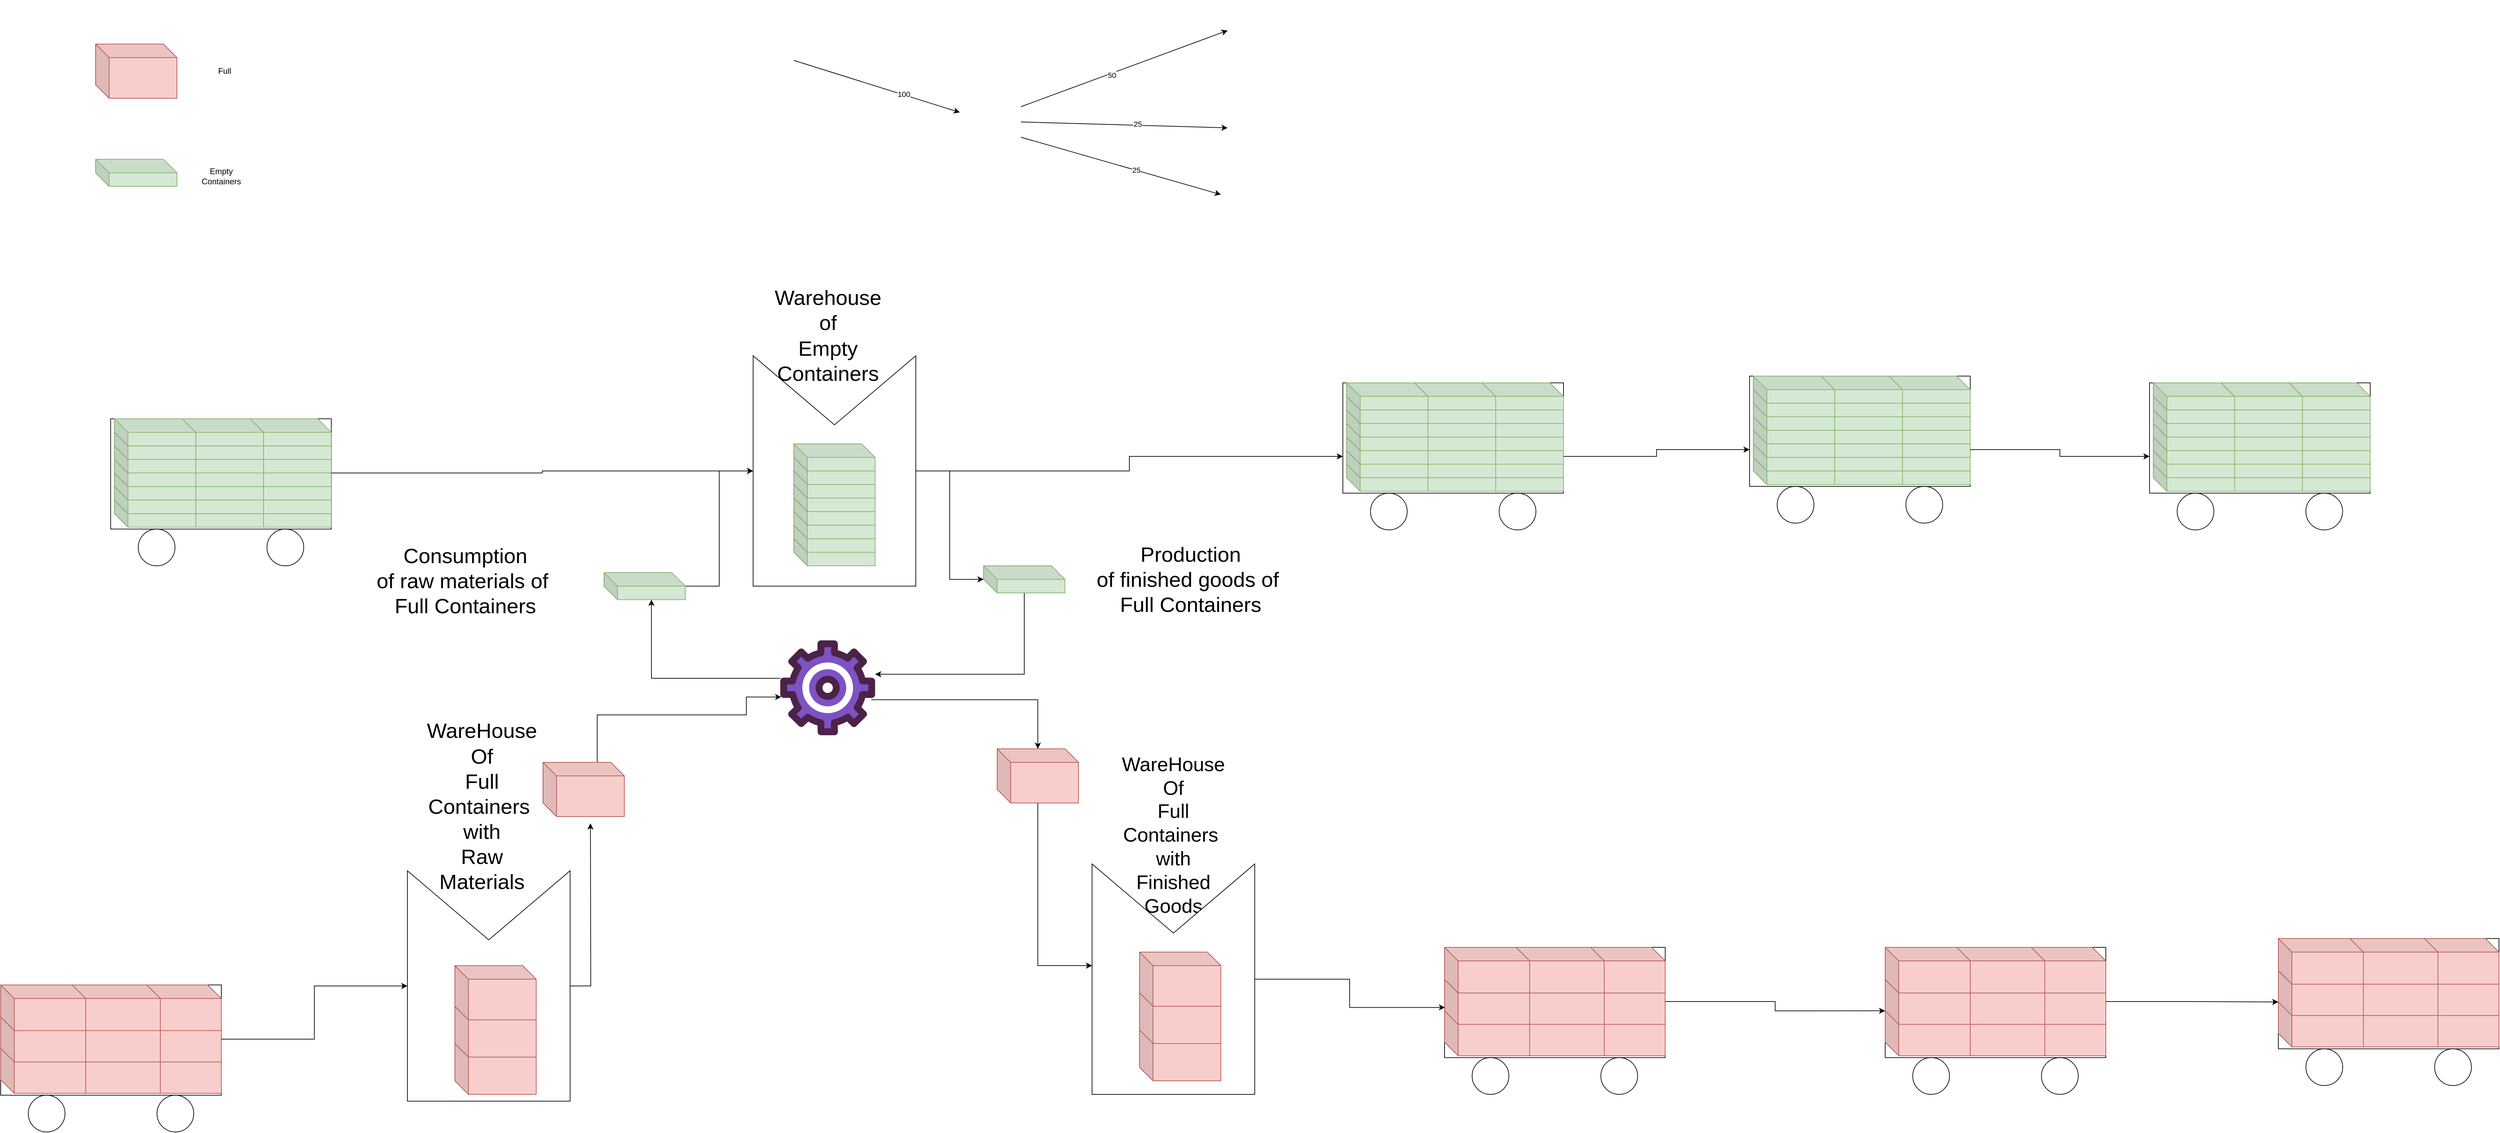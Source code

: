 <mxfile version="24.0.0" type="github">
  <diagram name="Página-1" id="RPSRm-kFG3JXtGDVLyJk">
    <mxGraphModel dx="2393" dy="1283" grid="1" gridSize="10" guides="1" tooltips="1" connect="1" arrows="1" fold="1" page="1" pageScale="1" pageWidth="10000" pageHeight="10000" math="0" shadow="0">
      <root>
        <mxCell id="0" />
        <mxCell id="1" parent="0" />
        <mxCell id="mJSx3Dz7f0GuxdMOwKDn-1" value="" style="shape=cube;whiteSpace=wrap;html=1;boundedLbl=1;backgroundOutline=1;darkOpacity=0.05;darkOpacity2=0.1;fillColor=#f8cecc;strokeColor=#b85450;" parent="1" vertex="1">
          <mxGeometry x="290" y="90" width="120" height="80" as="geometry" />
        </mxCell>
        <mxCell id="mJSx3Dz7f0GuxdMOwKDn-2" value="Full" style="text;html=1;align=center;verticalAlign=middle;resizable=0;points=[];autosize=1;strokeColor=none;fillColor=none;" parent="1" vertex="1">
          <mxGeometry x="460" y="115" width="40" height="30" as="geometry" />
        </mxCell>
        <mxCell id="mJSx3Dz7f0GuxdMOwKDn-3" value="" style="shape=cube;whiteSpace=wrap;html=1;boundedLbl=1;backgroundOutline=1;darkOpacity=0.05;darkOpacity2=0.1;fillColor=#d5e8d4;strokeColor=#82b366;" parent="1" vertex="1">
          <mxGeometry x="290" y="260" width="120" height="40" as="geometry" />
        </mxCell>
        <mxCell id="mJSx3Dz7f0GuxdMOwKDn-4" value="Empty&lt;div&gt;Containers&lt;/div&gt;" style="text;html=1;align=center;verticalAlign=middle;resizable=0;points=[];autosize=1;strokeColor=none;fillColor=none;" parent="1" vertex="1">
          <mxGeometry x="435" y="265" width="80" height="40" as="geometry" />
        </mxCell>
        <mxCell id="mJSx3Dz7f0GuxdMOwKDn-289" style="rounded=0;orthogonalLoop=1;jettySize=auto;html=1;exitX=1;exitY=0.75;exitDx=0;exitDy=0;" parent="1" source="mJSx3Dz7f0GuxdMOwKDn-8" target="mJSx3Dz7f0GuxdMOwKDn-286" edge="1">
          <mxGeometry relative="1" as="geometry" />
        </mxCell>
        <mxCell id="mJSx3Dz7f0GuxdMOwKDn-296" value="25" style="edgeLabel;html=1;align=center;verticalAlign=middle;resizable=0;points=[];" parent="mJSx3Dz7f0GuxdMOwKDn-289" vertex="1" connectable="0">
          <mxGeometry x="0.15" relative="1" as="geometry">
            <mxPoint as="offset" />
          </mxGeometry>
        </mxCell>
        <mxCell id="mJSx3Dz7f0GuxdMOwKDn-291" style="rounded=0;orthogonalLoop=1;jettySize=auto;html=1;exitX=1;exitY=0.25;exitDx=0;exitDy=0;entryX=0;entryY=0.5;entryDx=0;entryDy=0;" parent="1" source="mJSx3Dz7f0GuxdMOwKDn-8" target="mJSx3Dz7f0GuxdMOwKDn-284" edge="1">
          <mxGeometry relative="1" as="geometry" />
        </mxCell>
        <mxCell id="mJSx3Dz7f0GuxdMOwKDn-294" value="50" style="edgeLabel;html=1;align=center;verticalAlign=middle;resizable=0;points=[];" parent="mJSx3Dz7f0GuxdMOwKDn-291" vertex="1" connectable="0">
          <mxGeometry x="-0.13" y="-2" relative="1" as="geometry">
            <mxPoint as="offset" />
          </mxGeometry>
        </mxCell>
        <mxCell id="mJSx3Dz7f0GuxdMOwKDn-292" style="rounded=0;orthogonalLoop=1;jettySize=auto;html=1;exitX=1;exitY=0.5;exitDx=0;exitDy=0;" parent="1" source="mJSx3Dz7f0GuxdMOwKDn-8" target="mJSx3Dz7f0GuxdMOwKDn-285" edge="1">
          <mxGeometry relative="1" as="geometry" />
        </mxCell>
        <mxCell id="mJSx3Dz7f0GuxdMOwKDn-295" value="25" style="edgeLabel;html=1;align=center;verticalAlign=middle;resizable=0;points=[];" parent="mJSx3Dz7f0GuxdMOwKDn-292" vertex="1" connectable="0">
          <mxGeometry x="0.128" y="2" relative="1" as="geometry">
            <mxPoint as="offset" />
          </mxGeometry>
        </mxCell>
        <mxCell id="mJSx3Dz7f0GuxdMOwKDn-8" value="" style="shape=image;html=1;verticalAlign=top;verticalLabelPosition=bottom;labelBackgroundColor=#ffffff;imageAspect=0;aspect=fixed;image=https://cdn0.iconfinder.com/data/icons/phosphor-thin-vol-2/256/factory-thin-128.png" parent="1" vertex="1">
          <mxGeometry x="1565" y="160" width="90" height="90" as="geometry" />
        </mxCell>
        <mxCell id="mJSx3Dz7f0GuxdMOwKDn-282" style="edgeStyle=orthogonalEdgeStyle;rounded=0;orthogonalLoop=1;jettySize=auto;html=1;exitX=0.96;exitY=0.626;exitDx=0;exitDy=0;exitPerimeter=0;" parent="1" source="mJSx3Dz7f0GuxdMOwKDn-10" target="mJSx3Dz7f0GuxdMOwKDn-36" edge="1">
          <mxGeometry relative="1" as="geometry" />
        </mxCell>
        <mxCell id="mJSx3Dz7f0GuxdMOwKDn-10" value="" style="verticalLabelPosition=bottom;aspect=fixed;html=1;shape=mxgraph.salesforce.manufacturing;" parent="1" vertex="1">
          <mxGeometry x="1300" y="970" width="140" height="140" as="geometry" />
        </mxCell>
        <mxCell id="mJSx3Dz7f0GuxdMOwKDn-26" value="WareHouse&lt;div style=&quot;font-size: 31px;&quot;&gt;Of&lt;/div&gt;&lt;div style=&quot;font-size: 31px;&quot;&gt;Full&lt;/div&gt;&lt;div style=&quot;font-size: 31px;&quot;&gt;Containers&amp;nbsp;&lt;/div&gt;&lt;div style=&quot;font-size: 31px;&quot;&gt;with&lt;/div&gt;&lt;div style=&quot;font-size: 31px;&quot;&gt;Raw&lt;/div&gt;&lt;div style=&quot;font-size: 31px;&quot;&gt;Materials&lt;/div&gt;" style="text;html=1;align=center;verticalAlign=middle;whiteSpace=wrap;rounded=0;fontSize=31;" parent="1" vertex="1">
          <mxGeometry x="810" y="1158.5" width="100" height="113" as="geometry" />
        </mxCell>
        <mxCell id="mJSx3Dz7f0GuxdMOwKDn-27" value="WareHouse&lt;div style=&quot;font-size: 29px;&quot;&gt;Of&lt;/div&gt;&lt;div style=&quot;font-size: 29px;&quot;&gt;Full&lt;/div&gt;&lt;div style=&quot;font-size: 29px;&quot;&gt;Containers&amp;nbsp;&lt;/div&gt;&lt;div style=&quot;font-size: 29px;&quot;&gt;with&lt;/div&gt;&lt;div style=&quot;font-size: 29px;&quot;&gt;Finished&lt;/div&gt;&lt;div style=&quot;font-size: 29px;&quot;&gt;Goods&lt;/div&gt;" style="text;html=1;align=center;verticalAlign=middle;whiteSpace=wrap;rounded=0;fontSize=29;" parent="1" vertex="1">
          <mxGeometry x="1830" y="1200" width="100" height="113" as="geometry" />
        </mxCell>
        <mxCell id="mJSx3Dz7f0GuxdMOwKDn-32" value="" style="group" parent="1" vertex="1" connectable="0">
          <mxGeometry x="1260" y="550" width="240" height="340" as="geometry" />
        </mxCell>
        <mxCell id="mJSx3Dz7f0GuxdMOwKDn-16" value="" style="verticalLabelPosition=bottom;align=center;outlineConnect=0;dashed=0;html=1;verticalAlign=top;shape=mxgraph.pid.flow_sensors.weir;" parent="mJSx3Dz7f0GuxdMOwKDn-32" vertex="1">
          <mxGeometry width="240" height="340" as="geometry" />
        </mxCell>
        <mxCell id="mJSx3Dz7f0GuxdMOwKDn-18" value="" style="shape=cube;whiteSpace=wrap;html=1;boundedLbl=1;backgroundOutline=1;darkOpacity=0.05;darkOpacity2=0.1;fillColor=#d5e8d4;strokeColor=#82b366;" parent="mJSx3Dz7f0GuxdMOwKDn-32" vertex="1">
          <mxGeometry x="60" y="270" width="120" height="40" as="geometry" />
        </mxCell>
        <mxCell id="mJSx3Dz7f0GuxdMOwKDn-19" value="" style="shape=cube;whiteSpace=wrap;html=1;boundedLbl=1;backgroundOutline=1;darkOpacity=0.05;darkOpacity2=0.1;fillColor=#d5e8d4;strokeColor=#82b366;" parent="mJSx3Dz7f0GuxdMOwKDn-32" vertex="1">
          <mxGeometry x="60" y="250" width="120" height="40" as="geometry" />
        </mxCell>
        <mxCell id="mJSx3Dz7f0GuxdMOwKDn-20" value="" style="shape=cube;whiteSpace=wrap;html=1;boundedLbl=1;backgroundOutline=1;darkOpacity=0.05;darkOpacity2=0.1;fillColor=#d5e8d4;strokeColor=#82b366;" parent="mJSx3Dz7f0GuxdMOwKDn-32" vertex="1">
          <mxGeometry x="60" y="230" width="120" height="40" as="geometry" />
        </mxCell>
        <mxCell id="mJSx3Dz7f0GuxdMOwKDn-21" value="" style="shape=cube;whiteSpace=wrap;html=1;boundedLbl=1;backgroundOutline=1;darkOpacity=0.05;darkOpacity2=0.1;fillColor=#d5e8d4;strokeColor=#82b366;" parent="mJSx3Dz7f0GuxdMOwKDn-32" vertex="1">
          <mxGeometry x="60" y="210" width="120" height="40" as="geometry" />
        </mxCell>
        <mxCell id="mJSx3Dz7f0GuxdMOwKDn-22" value="" style="shape=cube;whiteSpace=wrap;html=1;boundedLbl=1;backgroundOutline=1;darkOpacity=0.05;darkOpacity2=0.1;fillColor=#d5e8d4;strokeColor=#82b366;" parent="mJSx3Dz7f0GuxdMOwKDn-32" vertex="1">
          <mxGeometry x="60" y="190" width="120" height="40" as="geometry" />
        </mxCell>
        <mxCell id="mJSx3Dz7f0GuxdMOwKDn-23" value="" style="shape=cube;whiteSpace=wrap;html=1;boundedLbl=1;backgroundOutline=1;darkOpacity=0.05;darkOpacity2=0.1;fillColor=#d5e8d4;strokeColor=#82b366;" parent="mJSx3Dz7f0GuxdMOwKDn-32" vertex="1">
          <mxGeometry x="60" y="170" width="120" height="40" as="geometry" />
        </mxCell>
        <mxCell id="mJSx3Dz7f0GuxdMOwKDn-24" value="" style="shape=cube;whiteSpace=wrap;html=1;boundedLbl=1;backgroundOutline=1;darkOpacity=0.05;darkOpacity2=0.1;fillColor=#d5e8d4;strokeColor=#82b366;" parent="mJSx3Dz7f0GuxdMOwKDn-32" vertex="1">
          <mxGeometry x="60" y="150" width="120" height="40" as="geometry" />
        </mxCell>
        <mxCell id="mJSx3Dz7f0GuxdMOwKDn-25" value="" style="shape=cube;whiteSpace=wrap;html=1;boundedLbl=1;backgroundOutline=1;darkOpacity=0.05;darkOpacity2=0.1;fillColor=#d5e8d4;strokeColor=#82b366;" parent="mJSx3Dz7f0GuxdMOwKDn-32" vertex="1">
          <mxGeometry x="60" y="130" width="120" height="40" as="geometry" />
        </mxCell>
        <mxCell id="mJSx3Dz7f0GuxdMOwKDn-33" value="" style="group" parent="1" vertex="1" connectable="0">
          <mxGeometry x="750" y="1310" width="240" height="340" as="geometry" />
        </mxCell>
        <mxCell id="mJSx3Dz7f0GuxdMOwKDn-42" style="edgeStyle=orthogonalEdgeStyle;rounded=0;orthogonalLoop=1;jettySize=auto;html=1;" parent="mJSx3Dz7f0GuxdMOwKDn-33" source="mJSx3Dz7f0GuxdMOwKDn-5" edge="1">
          <mxGeometry relative="1" as="geometry">
            <mxPoint x="270" y="-70" as="targetPoint" />
          </mxGeometry>
        </mxCell>
        <mxCell id="mJSx3Dz7f0GuxdMOwKDn-5" value="" style="verticalLabelPosition=bottom;align=center;outlineConnect=0;dashed=0;html=1;verticalAlign=top;shape=mxgraph.pid.flow_sensors.weir;" parent="mJSx3Dz7f0GuxdMOwKDn-33" vertex="1">
          <mxGeometry width="240" height="340" as="geometry" />
        </mxCell>
        <mxCell id="mJSx3Dz7f0GuxdMOwKDn-14" value="" style="group" parent="mJSx3Dz7f0GuxdMOwKDn-33" vertex="1" connectable="0">
          <mxGeometry x="70" y="140" width="120" height="190" as="geometry" />
        </mxCell>
        <mxCell id="mJSx3Dz7f0GuxdMOwKDn-11" value="" style="shape=cube;whiteSpace=wrap;html=1;boundedLbl=1;backgroundOutline=1;darkOpacity=0.05;darkOpacity2=0.1;fillColor=#f8cecc;strokeColor=#b85450;" parent="mJSx3Dz7f0GuxdMOwKDn-14" vertex="1">
          <mxGeometry y="110" width="120" height="80" as="geometry" />
        </mxCell>
        <mxCell id="mJSx3Dz7f0GuxdMOwKDn-12" value="" style="shape=cube;whiteSpace=wrap;html=1;boundedLbl=1;backgroundOutline=1;darkOpacity=0.05;darkOpacity2=0.1;fillColor=#f8cecc;strokeColor=#b85450;" parent="mJSx3Dz7f0GuxdMOwKDn-14" vertex="1">
          <mxGeometry y="55" width="120" height="80" as="geometry" />
        </mxCell>
        <mxCell id="mJSx3Dz7f0GuxdMOwKDn-13" value="" style="shape=cube;whiteSpace=wrap;html=1;boundedLbl=1;backgroundOutline=1;darkOpacity=0.05;darkOpacity2=0.1;fillColor=#f8cecc;strokeColor=#b85450;" parent="mJSx3Dz7f0GuxdMOwKDn-14" vertex="1">
          <mxGeometry width="120" height="80" as="geometry" />
        </mxCell>
        <mxCell id="mJSx3Dz7f0GuxdMOwKDn-34" value="" style="group" parent="1" vertex="1" connectable="0">
          <mxGeometry x="1760" y="1300" width="240" height="340" as="geometry" />
        </mxCell>
        <mxCell id="mJSx3Dz7f0GuxdMOwKDn-15" value="" style="verticalLabelPosition=bottom;align=center;outlineConnect=0;dashed=0;html=1;verticalAlign=top;shape=mxgraph.pid.flow_sensors.weir;" parent="mJSx3Dz7f0GuxdMOwKDn-34" vertex="1">
          <mxGeometry width="240" height="340" as="geometry" />
        </mxCell>
        <mxCell id="mJSx3Dz7f0GuxdMOwKDn-28" value="" style="group" parent="mJSx3Dz7f0GuxdMOwKDn-34" vertex="1" connectable="0">
          <mxGeometry x="70" y="130" width="120" height="190" as="geometry" />
        </mxCell>
        <mxCell id="mJSx3Dz7f0GuxdMOwKDn-29" value="" style="shape=cube;whiteSpace=wrap;html=1;boundedLbl=1;backgroundOutline=1;darkOpacity=0.05;darkOpacity2=0.1;fillColor=#f8cecc;strokeColor=#b85450;" parent="mJSx3Dz7f0GuxdMOwKDn-28" vertex="1">
          <mxGeometry y="110" width="120" height="80" as="geometry" />
        </mxCell>
        <mxCell id="mJSx3Dz7f0GuxdMOwKDn-30" value="" style="shape=cube;whiteSpace=wrap;html=1;boundedLbl=1;backgroundOutline=1;darkOpacity=0.05;darkOpacity2=0.1;fillColor=#f8cecc;strokeColor=#b85450;" parent="mJSx3Dz7f0GuxdMOwKDn-28" vertex="1">
          <mxGeometry y="55" width="120" height="80" as="geometry" />
        </mxCell>
        <mxCell id="mJSx3Dz7f0GuxdMOwKDn-31" value="" style="shape=cube;whiteSpace=wrap;html=1;boundedLbl=1;backgroundOutline=1;darkOpacity=0.05;darkOpacity2=0.1;fillColor=#f8cecc;strokeColor=#b85450;" parent="mJSx3Dz7f0GuxdMOwKDn-28" vertex="1">
          <mxGeometry width="120" height="80" as="geometry" />
        </mxCell>
        <mxCell id="mJSx3Dz7f0GuxdMOwKDn-43" style="edgeStyle=orthogonalEdgeStyle;rounded=0;orthogonalLoop=1;jettySize=auto;html=1;entryX=0.01;entryY=0.597;entryDx=0;entryDy=0;entryPerimeter=0;" parent="1" source="mJSx3Dz7f0GuxdMOwKDn-35" target="mJSx3Dz7f0GuxdMOwKDn-10" edge="1">
          <mxGeometry relative="1" as="geometry">
            <Array as="points">
              <mxPoint x="1030" y="1080" />
              <mxPoint x="1250" y="1080" />
              <mxPoint x="1250" y="1054" />
            </Array>
          </mxGeometry>
        </mxCell>
        <mxCell id="mJSx3Dz7f0GuxdMOwKDn-35" value="" style="shape=cube;whiteSpace=wrap;html=1;boundedLbl=1;backgroundOutline=1;darkOpacity=0.05;darkOpacity2=0.1;fillColor=#f8cecc;strokeColor=#b85450;" parent="1" vertex="1">
          <mxGeometry x="950" y="1150" width="120" height="80" as="geometry" />
        </mxCell>
        <mxCell id="mJSx3Dz7f0GuxdMOwKDn-49" style="edgeStyle=orthogonalEdgeStyle;rounded=0;orthogonalLoop=1;jettySize=auto;html=1;" parent="1" source="mJSx3Dz7f0GuxdMOwKDn-36" target="mJSx3Dz7f0GuxdMOwKDn-15" edge="1">
          <mxGeometry relative="1" as="geometry">
            <mxPoint x="1750" y="1480.0" as="targetPoint" />
            <Array as="points">
              <mxPoint x="1680" y="1450" />
            </Array>
          </mxGeometry>
        </mxCell>
        <mxCell id="mJSx3Dz7f0GuxdMOwKDn-36" value="" style="shape=cube;whiteSpace=wrap;html=1;boundedLbl=1;backgroundOutline=1;darkOpacity=0.05;darkOpacity2=0.1;fillColor=#f8cecc;strokeColor=#b85450;" parent="1" vertex="1">
          <mxGeometry x="1620" y="1130" width="120" height="80" as="geometry" />
        </mxCell>
        <mxCell id="mJSx3Dz7f0GuxdMOwKDn-45" style="edgeStyle=orthogonalEdgeStyle;rounded=0;orthogonalLoop=1;jettySize=auto;html=1;" parent="1" source="mJSx3Dz7f0GuxdMOwKDn-37" target="mJSx3Dz7f0GuxdMOwKDn-16" edge="1">
          <mxGeometry relative="1" as="geometry" />
        </mxCell>
        <mxCell id="mJSx3Dz7f0GuxdMOwKDn-37" value="" style="shape=cube;whiteSpace=wrap;html=1;boundedLbl=1;backgroundOutline=1;darkOpacity=0.05;darkOpacity2=0.1;fillColor=#d5e8d4;strokeColor=#82b366;" parent="1" vertex="1">
          <mxGeometry x="1040" y="870" width="120" height="40" as="geometry" />
        </mxCell>
        <mxCell id="mJSx3Dz7f0GuxdMOwKDn-281" style="edgeStyle=orthogonalEdgeStyle;rounded=0;orthogonalLoop=1;jettySize=auto;html=1;" parent="1" source="mJSx3Dz7f0GuxdMOwKDn-38" target="mJSx3Dz7f0GuxdMOwKDn-10" edge="1">
          <mxGeometry relative="1" as="geometry">
            <Array as="points">
              <mxPoint x="1660" y="1020" />
            </Array>
          </mxGeometry>
        </mxCell>
        <mxCell id="mJSx3Dz7f0GuxdMOwKDn-38" value="" style="shape=cube;whiteSpace=wrap;html=1;boundedLbl=1;backgroundOutline=1;darkOpacity=0.05;darkOpacity2=0.1;fillColor=#d5e8d4;strokeColor=#82b366;" parent="1" vertex="1">
          <mxGeometry x="1600" y="860" width="120" height="40" as="geometry" />
        </mxCell>
        <mxCell id="mJSx3Dz7f0GuxdMOwKDn-39" value="Warehouse&lt;div style=&quot;font-size: 31px;&quot;&gt;of&lt;/div&gt;&lt;div style=&quot;font-size: 31px;&quot;&gt;Empty&lt;/div&gt;&lt;div style=&quot;font-size: 31px;&quot;&gt;Containers&lt;/div&gt;" style="text;html=1;align=center;verticalAlign=middle;resizable=0;points=[];autosize=1;strokeColor=none;fillColor=none;fontSize=31;" parent="1" vertex="1">
          <mxGeometry x="1280" y="440" width="180" height="160" as="geometry" />
        </mxCell>
        <mxCell id="mJSx3Dz7f0GuxdMOwKDn-44" style="edgeStyle=orthogonalEdgeStyle;rounded=0;orthogonalLoop=1;jettySize=auto;html=1;entryX=0;entryY=0;entryDx=70;entryDy=40;entryPerimeter=0;exitX=0.002;exitY=0.4;exitDx=0;exitDy=0;exitPerimeter=0;" parent="1" source="mJSx3Dz7f0GuxdMOwKDn-10" target="mJSx3Dz7f0GuxdMOwKDn-37" edge="1">
          <mxGeometry relative="1" as="geometry">
            <mxPoint x="1340" y="1010" as="sourcePoint" />
          </mxGeometry>
        </mxCell>
        <mxCell id="mJSx3Dz7f0GuxdMOwKDn-46" style="edgeStyle=orthogonalEdgeStyle;rounded=0;orthogonalLoop=1;jettySize=auto;html=1;" parent="1" source="mJSx3Dz7f0GuxdMOwKDn-16" target="mJSx3Dz7f0GuxdMOwKDn-38" edge="1">
          <mxGeometry relative="1" as="geometry" />
        </mxCell>
        <mxCell id="mJSx3Dz7f0GuxdMOwKDn-50" value="Consumption&lt;div style=&quot;font-size: 31px;&quot;&gt;of raw materials of&amp;nbsp;&lt;/div&gt;&lt;div style=&quot;font-size: 31px;&quot;&gt;Full Co&lt;span style=&quot;background-color: initial; font-size: 31px;&quot;&gt;ntainers&lt;/span&gt;&lt;/div&gt;" style="text;html=1;align=center;verticalAlign=middle;resizable=0;points=[];autosize=1;strokeColor=none;fillColor=none;fontSize=31;flipV=1;" parent="1" vertex="1">
          <mxGeometry x="690" y="817" width="290" height="130" as="geometry" />
        </mxCell>
        <mxCell id="mJSx3Dz7f0GuxdMOwKDn-51" value="Production&lt;div style=&quot;font-size: 31px;&quot;&gt;of finished goods of&amp;nbsp;&lt;/div&gt;&lt;div style=&quot;font-size: 31px;&quot;&gt;Full Co&lt;span style=&quot;background-color: initial; font-size: 31px;&quot;&gt;ntainers&lt;/span&gt;&lt;/div&gt;" style="text;html=1;align=center;verticalAlign=middle;resizable=0;points=[];autosize=1;strokeColor=none;fillColor=none;fontSize=31;" parent="1" vertex="1">
          <mxGeometry x="1755" y="815" width="300" height="130" as="geometry" />
        </mxCell>
        <mxCell id="mJSx3Dz7f0GuxdMOwKDn-112" value="" style="group" parent="1" vertex="1" connectable="0">
          <mxGeometry x="2280" y="1423" width="325.5" height="217" as="geometry" />
        </mxCell>
        <mxCell id="mJSx3Dz7f0GuxdMOwKDn-98" value="" style="verticalLabelPosition=bottom;outlineConnect=0;align=center;dashed=0;html=1;verticalAlign=top;shape=mxgraph.pid.misc.box_truck;" parent="mJSx3Dz7f0GuxdMOwKDn-112" vertex="1">
          <mxGeometry width="325.5" height="217" as="geometry" />
        </mxCell>
        <mxCell id="mJSx3Dz7f0GuxdMOwKDn-99" value="" style="group" parent="mJSx3Dz7f0GuxdMOwKDn-112" vertex="1" connectable="0">
          <mxGeometry x="210" width="115.5" height="160" as="geometry" />
        </mxCell>
        <mxCell id="mJSx3Dz7f0GuxdMOwKDn-100" value="" style="shape=cube;whiteSpace=wrap;html=1;boundedLbl=1;backgroundOutline=1;darkOpacity=0.05;darkOpacity2=0.1;fillColor=#f8cecc;strokeColor=#b85450;" parent="mJSx3Dz7f0GuxdMOwKDn-99" vertex="1">
          <mxGeometry y="92.632" width="115.5" height="67.368" as="geometry" />
        </mxCell>
        <mxCell id="mJSx3Dz7f0GuxdMOwKDn-101" value="" style="shape=cube;whiteSpace=wrap;html=1;boundedLbl=1;backgroundOutline=1;darkOpacity=0.05;darkOpacity2=0.1;fillColor=#f8cecc;strokeColor=#b85450;" parent="mJSx3Dz7f0GuxdMOwKDn-99" vertex="1">
          <mxGeometry y="46.316" width="115.5" height="67.368" as="geometry" />
        </mxCell>
        <mxCell id="mJSx3Dz7f0GuxdMOwKDn-102" value="" style="shape=cube;whiteSpace=wrap;html=1;boundedLbl=1;backgroundOutline=1;darkOpacity=0.05;darkOpacity2=0.1;fillColor=#f8cecc;strokeColor=#b85450;" parent="mJSx3Dz7f0GuxdMOwKDn-99" vertex="1">
          <mxGeometry width="115.5" height="67.368" as="geometry" />
        </mxCell>
        <mxCell id="mJSx3Dz7f0GuxdMOwKDn-104" value="" style="group" parent="mJSx3Dz7f0GuxdMOwKDn-112" vertex="1" connectable="0">
          <mxGeometry x="100" width="135.5" height="160" as="geometry" />
        </mxCell>
        <mxCell id="mJSx3Dz7f0GuxdMOwKDn-105" value="" style="shape=cube;whiteSpace=wrap;html=1;boundedLbl=1;backgroundOutline=1;darkOpacity=0.05;darkOpacity2=0.1;fillColor=#f8cecc;strokeColor=#b85450;" parent="mJSx3Dz7f0GuxdMOwKDn-104" vertex="1">
          <mxGeometry y="92.632" width="135.5" height="67.368" as="geometry" />
        </mxCell>
        <mxCell id="mJSx3Dz7f0GuxdMOwKDn-106" value="" style="shape=cube;whiteSpace=wrap;html=1;boundedLbl=1;backgroundOutline=1;darkOpacity=0.05;darkOpacity2=0.1;fillColor=#f8cecc;strokeColor=#b85450;" parent="mJSx3Dz7f0GuxdMOwKDn-104" vertex="1">
          <mxGeometry y="46.316" width="135.5" height="67.368" as="geometry" />
        </mxCell>
        <mxCell id="mJSx3Dz7f0GuxdMOwKDn-107" value="" style="shape=cube;whiteSpace=wrap;html=1;boundedLbl=1;backgroundOutline=1;darkOpacity=0.05;darkOpacity2=0.1;fillColor=#f8cecc;strokeColor=#b85450;" parent="mJSx3Dz7f0GuxdMOwKDn-104" vertex="1">
          <mxGeometry width="135.5" height="67.368" as="geometry" />
        </mxCell>
        <mxCell id="mJSx3Dz7f0GuxdMOwKDn-108" value="" style="group" parent="mJSx3Dz7f0GuxdMOwKDn-112" vertex="1" connectable="0">
          <mxGeometry width="125.5" height="160" as="geometry" />
        </mxCell>
        <mxCell id="mJSx3Dz7f0GuxdMOwKDn-109" value="" style="shape=cube;whiteSpace=wrap;html=1;boundedLbl=1;backgroundOutline=1;darkOpacity=0.05;darkOpacity2=0.1;fillColor=#f8cecc;strokeColor=#b85450;" parent="mJSx3Dz7f0GuxdMOwKDn-108" vertex="1">
          <mxGeometry y="92.632" width="125.5" height="67.368" as="geometry" />
        </mxCell>
        <mxCell id="mJSx3Dz7f0GuxdMOwKDn-110" value="" style="shape=cube;whiteSpace=wrap;html=1;boundedLbl=1;backgroundOutline=1;darkOpacity=0.05;darkOpacity2=0.1;fillColor=#f8cecc;strokeColor=#b85450;" parent="mJSx3Dz7f0GuxdMOwKDn-108" vertex="1">
          <mxGeometry y="46.316" width="125.5" height="67.368" as="geometry" />
        </mxCell>
        <mxCell id="mJSx3Dz7f0GuxdMOwKDn-111" value="" style="shape=cube;whiteSpace=wrap;html=1;boundedLbl=1;backgroundOutline=1;darkOpacity=0.05;darkOpacity2=0.1;fillColor=#f8cecc;strokeColor=#b85450;" parent="mJSx3Dz7f0GuxdMOwKDn-108" vertex="1">
          <mxGeometry width="125.5" height="67.368" as="geometry" />
        </mxCell>
        <mxCell id="mJSx3Dz7f0GuxdMOwKDn-113" value="" style="group" parent="1" vertex="1" connectable="0">
          <mxGeometry x="2130" y="590" width="325.5" height="217" as="geometry" />
        </mxCell>
        <mxCell id="mJSx3Dz7f0GuxdMOwKDn-52" value="" style="verticalLabelPosition=bottom;outlineConnect=0;align=center;dashed=0;html=1;verticalAlign=top;shape=mxgraph.pid.misc.box_truck;" parent="mJSx3Dz7f0GuxdMOwKDn-113" vertex="1">
          <mxGeometry width="325.5" height="217" as="geometry" />
        </mxCell>
        <mxCell id="mJSx3Dz7f0GuxdMOwKDn-53" value="" style="shape=cube;whiteSpace=wrap;html=1;boundedLbl=1;backgroundOutline=1;darkOpacity=0.05;darkOpacity2=0.1;fillColor=#d5e8d4;strokeColor=#82b366;" parent="mJSx3Dz7f0GuxdMOwKDn-113" vertex="1">
          <mxGeometry x="205.5" y="120" width="120" height="40" as="geometry" />
        </mxCell>
        <mxCell id="mJSx3Dz7f0GuxdMOwKDn-54" value="" style="shape=cube;whiteSpace=wrap;html=1;boundedLbl=1;backgroundOutline=1;darkOpacity=0.05;darkOpacity2=0.1;fillColor=#d5e8d4;strokeColor=#82b366;" parent="mJSx3Dz7f0GuxdMOwKDn-113" vertex="1">
          <mxGeometry x="205.5" y="100" width="120" height="40" as="geometry" />
        </mxCell>
        <mxCell id="mJSx3Dz7f0GuxdMOwKDn-55" value="" style="shape=cube;whiteSpace=wrap;html=1;boundedLbl=1;backgroundOutline=1;darkOpacity=0.05;darkOpacity2=0.1;fillColor=#d5e8d4;strokeColor=#82b366;" parent="mJSx3Dz7f0GuxdMOwKDn-113" vertex="1">
          <mxGeometry x="205.5" y="80" width="120" height="40" as="geometry" />
        </mxCell>
        <mxCell id="mJSx3Dz7f0GuxdMOwKDn-56" value="" style="shape=cube;whiteSpace=wrap;html=1;boundedLbl=1;backgroundOutline=1;darkOpacity=0.05;darkOpacity2=0.1;fillColor=#d5e8d4;strokeColor=#82b366;" parent="mJSx3Dz7f0GuxdMOwKDn-113" vertex="1">
          <mxGeometry x="205.5" y="60" width="120" height="40" as="geometry" />
        </mxCell>
        <mxCell id="mJSx3Dz7f0GuxdMOwKDn-57" value="" style="shape=cube;whiteSpace=wrap;html=1;boundedLbl=1;backgroundOutline=1;darkOpacity=0.05;darkOpacity2=0.1;fillColor=#d5e8d4;strokeColor=#82b366;" parent="mJSx3Dz7f0GuxdMOwKDn-113" vertex="1">
          <mxGeometry x="205.5" y="40" width="120" height="40" as="geometry" />
        </mxCell>
        <mxCell id="mJSx3Dz7f0GuxdMOwKDn-58" value="" style="shape=cube;whiteSpace=wrap;html=1;boundedLbl=1;backgroundOutline=1;darkOpacity=0.05;darkOpacity2=0.1;fillColor=#d5e8d4;strokeColor=#82b366;" parent="mJSx3Dz7f0GuxdMOwKDn-113" vertex="1">
          <mxGeometry x="205.5" y="20" width="120" height="40" as="geometry" />
        </mxCell>
        <mxCell id="mJSx3Dz7f0GuxdMOwKDn-59" value="" style="shape=cube;whiteSpace=wrap;html=1;boundedLbl=1;backgroundOutline=1;darkOpacity=0.05;darkOpacity2=0.1;fillColor=#d5e8d4;strokeColor=#82b366;" parent="mJSx3Dz7f0GuxdMOwKDn-113" vertex="1">
          <mxGeometry x="205.5" width="120" height="40" as="geometry" />
        </mxCell>
        <mxCell id="mJSx3Dz7f0GuxdMOwKDn-81" value="" style="group" parent="mJSx3Dz7f0GuxdMOwKDn-113" vertex="1" connectable="0">
          <mxGeometry x="105.5" width="120" height="160" as="geometry" />
        </mxCell>
        <mxCell id="mJSx3Dz7f0GuxdMOwKDn-74" value="" style="shape=cube;whiteSpace=wrap;html=1;boundedLbl=1;backgroundOutline=1;darkOpacity=0.05;darkOpacity2=0.1;fillColor=#d5e8d4;strokeColor=#82b366;" parent="mJSx3Dz7f0GuxdMOwKDn-81" vertex="1">
          <mxGeometry y="120" width="120" height="40" as="geometry" />
        </mxCell>
        <mxCell id="mJSx3Dz7f0GuxdMOwKDn-75" value="" style="shape=cube;whiteSpace=wrap;html=1;boundedLbl=1;backgroundOutline=1;darkOpacity=0.05;darkOpacity2=0.1;fillColor=#d5e8d4;strokeColor=#82b366;" parent="mJSx3Dz7f0GuxdMOwKDn-81" vertex="1">
          <mxGeometry y="100" width="120" height="40" as="geometry" />
        </mxCell>
        <mxCell id="mJSx3Dz7f0GuxdMOwKDn-76" value="" style="shape=cube;whiteSpace=wrap;html=1;boundedLbl=1;backgroundOutline=1;darkOpacity=0.05;darkOpacity2=0.1;fillColor=#d5e8d4;strokeColor=#82b366;" parent="mJSx3Dz7f0GuxdMOwKDn-81" vertex="1">
          <mxGeometry y="80" width="120" height="40" as="geometry" />
        </mxCell>
        <mxCell id="mJSx3Dz7f0GuxdMOwKDn-77" value="" style="shape=cube;whiteSpace=wrap;html=1;boundedLbl=1;backgroundOutline=1;darkOpacity=0.05;darkOpacity2=0.1;fillColor=#d5e8d4;strokeColor=#82b366;" parent="mJSx3Dz7f0GuxdMOwKDn-81" vertex="1">
          <mxGeometry y="60" width="120" height="40" as="geometry" />
        </mxCell>
        <mxCell id="mJSx3Dz7f0GuxdMOwKDn-78" value="" style="shape=cube;whiteSpace=wrap;html=1;boundedLbl=1;backgroundOutline=1;darkOpacity=0.05;darkOpacity2=0.1;fillColor=#d5e8d4;strokeColor=#82b366;" parent="mJSx3Dz7f0GuxdMOwKDn-81" vertex="1">
          <mxGeometry y="40" width="120" height="40" as="geometry" />
        </mxCell>
        <mxCell id="mJSx3Dz7f0GuxdMOwKDn-79" value="" style="shape=cube;whiteSpace=wrap;html=1;boundedLbl=1;backgroundOutline=1;darkOpacity=0.05;darkOpacity2=0.1;fillColor=#d5e8d4;strokeColor=#82b366;" parent="mJSx3Dz7f0GuxdMOwKDn-81" vertex="1">
          <mxGeometry y="20" width="120" height="40" as="geometry" />
        </mxCell>
        <mxCell id="mJSx3Dz7f0GuxdMOwKDn-80" value="" style="shape=cube;whiteSpace=wrap;html=1;boundedLbl=1;backgroundOutline=1;darkOpacity=0.05;darkOpacity2=0.1;fillColor=#d5e8d4;strokeColor=#82b366;" parent="mJSx3Dz7f0GuxdMOwKDn-81" vertex="1">
          <mxGeometry width="120" height="40" as="geometry" />
        </mxCell>
        <mxCell id="mJSx3Dz7f0GuxdMOwKDn-90" value="" style="group" parent="mJSx3Dz7f0GuxdMOwKDn-81" vertex="1" connectable="0">
          <mxGeometry x="-100" width="120" height="160" as="geometry" />
        </mxCell>
        <mxCell id="mJSx3Dz7f0GuxdMOwKDn-91" value="" style="shape=cube;whiteSpace=wrap;html=1;boundedLbl=1;backgroundOutline=1;darkOpacity=0.05;darkOpacity2=0.1;fillColor=#d5e8d4;strokeColor=#82b366;" parent="mJSx3Dz7f0GuxdMOwKDn-90" vertex="1">
          <mxGeometry y="120" width="120" height="40" as="geometry" />
        </mxCell>
        <mxCell id="mJSx3Dz7f0GuxdMOwKDn-92" value="" style="shape=cube;whiteSpace=wrap;html=1;boundedLbl=1;backgroundOutline=1;darkOpacity=0.05;darkOpacity2=0.1;fillColor=#d5e8d4;strokeColor=#82b366;" parent="mJSx3Dz7f0GuxdMOwKDn-90" vertex="1">
          <mxGeometry y="100" width="120" height="40" as="geometry" />
        </mxCell>
        <mxCell id="mJSx3Dz7f0GuxdMOwKDn-93" value="" style="shape=cube;whiteSpace=wrap;html=1;boundedLbl=1;backgroundOutline=1;darkOpacity=0.05;darkOpacity2=0.1;fillColor=#d5e8d4;strokeColor=#82b366;" parent="mJSx3Dz7f0GuxdMOwKDn-90" vertex="1">
          <mxGeometry y="80" width="120" height="40" as="geometry" />
        </mxCell>
        <mxCell id="mJSx3Dz7f0GuxdMOwKDn-94" value="" style="shape=cube;whiteSpace=wrap;html=1;boundedLbl=1;backgroundOutline=1;darkOpacity=0.05;darkOpacity2=0.1;fillColor=#d5e8d4;strokeColor=#82b366;" parent="mJSx3Dz7f0GuxdMOwKDn-90" vertex="1">
          <mxGeometry y="60" width="120" height="40" as="geometry" />
        </mxCell>
        <mxCell id="mJSx3Dz7f0GuxdMOwKDn-95" value="" style="shape=cube;whiteSpace=wrap;html=1;boundedLbl=1;backgroundOutline=1;darkOpacity=0.05;darkOpacity2=0.1;fillColor=#d5e8d4;strokeColor=#82b366;" parent="mJSx3Dz7f0GuxdMOwKDn-90" vertex="1">
          <mxGeometry y="40" width="120" height="40" as="geometry" />
        </mxCell>
        <mxCell id="mJSx3Dz7f0GuxdMOwKDn-96" value="" style="shape=cube;whiteSpace=wrap;html=1;boundedLbl=1;backgroundOutline=1;darkOpacity=0.05;darkOpacity2=0.1;fillColor=#d5e8d4;strokeColor=#82b366;" parent="mJSx3Dz7f0GuxdMOwKDn-90" vertex="1">
          <mxGeometry y="20" width="120" height="40" as="geometry" />
        </mxCell>
        <mxCell id="mJSx3Dz7f0GuxdMOwKDn-97" value="" style="shape=cube;whiteSpace=wrap;html=1;boundedLbl=1;backgroundOutline=1;darkOpacity=0.05;darkOpacity2=0.1;fillColor=#d5e8d4;strokeColor=#82b366;" parent="mJSx3Dz7f0GuxdMOwKDn-90" vertex="1">
          <mxGeometry width="120" height="40" as="geometry" />
        </mxCell>
        <mxCell id="mJSx3Dz7f0GuxdMOwKDn-115" value="" style="group" parent="1" vertex="1" connectable="0">
          <mxGeometry x="2730" y="580" width="325.5" height="217" as="geometry" />
        </mxCell>
        <mxCell id="mJSx3Dz7f0GuxdMOwKDn-116" value="" style="verticalLabelPosition=bottom;outlineConnect=0;align=center;dashed=0;html=1;verticalAlign=top;shape=mxgraph.pid.misc.box_truck;" parent="mJSx3Dz7f0GuxdMOwKDn-115" vertex="1">
          <mxGeometry width="325.5" height="217" as="geometry" />
        </mxCell>
        <mxCell id="mJSx3Dz7f0GuxdMOwKDn-117" value="" style="shape=cube;whiteSpace=wrap;html=1;boundedLbl=1;backgroundOutline=1;darkOpacity=0.05;darkOpacity2=0.1;fillColor=#d5e8d4;strokeColor=#82b366;" parent="mJSx3Dz7f0GuxdMOwKDn-115" vertex="1">
          <mxGeometry x="205.5" y="120" width="120" height="40" as="geometry" />
        </mxCell>
        <mxCell id="mJSx3Dz7f0GuxdMOwKDn-118" value="" style="shape=cube;whiteSpace=wrap;html=1;boundedLbl=1;backgroundOutline=1;darkOpacity=0.05;darkOpacity2=0.1;fillColor=#d5e8d4;strokeColor=#82b366;" parent="mJSx3Dz7f0GuxdMOwKDn-115" vertex="1">
          <mxGeometry x="205.5" y="100" width="120" height="40" as="geometry" />
        </mxCell>
        <mxCell id="mJSx3Dz7f0GuxdMOwKDn-119" value="" style="shape=cube;whiteSpace=wrap;html=1;boundedLbl=1;backgroundOutline=1;darkOpacity=0.05;darkOpacity2=0.1;fillColor=#d5e8d4;strokeColor=#82b366;" parent="mJSx3Dz7f0GuxdMOwKDn-115" vertex="1">
          <mxGeometry x="205.5" y="80" width="120" height="40" as="geometry" />
        </mxCell>
        <mxCell id="mJSx3Dz7f0GuxdMOwKDn-120" value="" style="shape=cube;whiteSpace=wrap;html=1;boundedLbl=1;backgroundOutline=1;darkOpacity=0.05;darkOpacity2=0.1;fillColor=#d5e8d4;strokeColor=#82b366;" parent="mJSx3Dz7f0GuxdMOwKDn-115" vertex="1">
          <mxGeometry x="205.5" y="60" width="120" height="40" as="geometry" />
        </mxCell>
        <mxCell id="mJSx3Dz7f0GuxdMOwKDn-121" value="" style="shape=cube;whiteSpace=wrap;html=1;boundedLbl=1;backgroundOutline=1;darkOpacity=0.05;darkOpacity2=0.1;fillColor=#d5e8d4;strokeColor=#82b366;" parent="mJSx3Dz7f0GuxdMOwKDn-115" vertex="1">
          <mxGeometry x="205.5" y="40" width="120" height="40" as="geometry" />
        </mxCell>
        <mxCell id="mJSx3Dz7f0GuxdMOwKDn-122" value="" style="shape=cube;whiteSpace=wrap;html=1;boundedLbl=1;backgroundOutline=1;darkOpacity=0.05;darkOpacity2=0.1;fillColor=#d5e8d4;strokeColor=#82b366;" parent="mJSx3Dz7f0GuxdMOwKDn-115" vertex="1">
          <mxGeometry x="205.5" y="20" width="120" height="40" as="geometry" />
        </mxCell>
        <mxCell id="mJSx3Dz7f0GuxdMOwKDn-123" value="" style="shape=cube;whiteSpace=wrap;html=1;boundedLbl=1;backgroundOutline=1;darkOpacity=0.05;darkOpacity2=0.1;fillColor=#d5e8d4;strokeColor=#82b366;" parent="mJSx3Dz7f0GuxdMOwKDn-115" vertex="1">
          <mxGeometry x="205.5" width="120" height="40" as="geometry" />
        </mxCell>
        <mxCell id="mJSx3Dz7f0GuxdMOwKDn-124" value="" style="group" parent="mJSx3Dz7f0GuxdMOwKDn-115" vertex="1" connectable="0">
          <mxGeometry x="105.5" width="120" height="160" as="geometry" />
        </mxCell>
        <mxCell id="mJSx3Dz7f0GuxdMOwKDn-125" value="" style="shape=cube;whiteSpace=wrap;html=1;boundedLbl=1;backgroundOutline=1;darkOpacity=0.05;darkOpacity2=0.1;fillColor=#d5e8d4;strokeColor=#82b366;" parent="mJSx3Dz7f0GuxdMOwKDn-124" vertex="1">
          <mxGeometry y="120" width="120" height="40" as="geometry" />
        </mxCell>
        <mxCell id="mJSx3Dz7f0GuxdMOwKDn-126" value="" style="shape=cube;whiteSpace=wrap;html=1;boundedLbl=1;backgroundOutline=1;darkOpacity=0.05;darkOpacity2=0.1;fillColor=#d5e8d4;strokeColor=#82b366;" parent="mJSx3Dz7f0GuxdMOwKDn-124" vertex="1">
          <mxGeometry y="100" width="120" height="40" as="geometry" />
        </mxCell>
        <mxCell id="mJSx3Dz7f0GuxdMOwKDn-127" value="" style="shape=cube;whiteSpace=wrap;html=1;boundedLbl=1;backgroundOutline=1;darkOpacity=0.05;darkOpacity2=0.1;fillColor=#d5e8d4;strokeColor=#82b366;" parent="mJSx3Dz7f0GuxdMOwKDn-124" vertex="1">
          <mxGeometry y="80" width="120" height="40" as="geometry" />
        </mxCell>
        <mxCell id="mJSx3Dz7f0GuxdMOwKDn-128" value="" style="shape=cube;whiteSpace=wrap;html=1;boundedLbl=1;backgroundOutline=1;darkOpacity=0.05;darkOpacity2=0.1;fillColor=#d5e8d4;strokeColor=#82b366;" parent="mJSx3Dz7f0GuxdMOwKDn-124" vertex="1">
          <mxGeometry y="60" width="120" height="40" as="geometry" />
        </mxCell>
        <mxCell id="mJSx3Dz7f0GuxdMOwKDn-129" value="" style="shape=cube;whiteSpace=wrap;html=1;boundedLbl=1;backgroundOutline=1;darkOpacity=0.05;darkOpacity2=0.1;fillColor=#d5e8d4;strokeColor=#82b366;" parent="mJSx3Dz7f0GuxdMOwKDn-124" vertex="1">
          <mxGeometry y="40" width="120" height="40" as="geometry" />
        </mxCell>
        <mxCell id="mJSx3Dz7f0GuxdMOwKDn-130" value="" style="shape=cube;whiteSpace=wrap;html=1;boundedLbl=1;backgroundOutline=1;darkOpacity=0.05;darkOpacity2=0.1;fillColor=#d5e8d4;strokeColor=#82b366;" parent="mJSx3Dz7f0GuxdMOwKDn-124" vertex="1">
          <mxGeometry y="20" width="120" height="40" as="geometry" />
        </mxCell>
        <mxCell id="mJSx3Dz7f0GuxdMOwKDn-131" value="" style="shape=cube;whiteSpace=wrap;html=1;boundedLbl=1;backgroundOutline=1;darkOpacity=0.05;darkOpacity2=0.1;fillColor=#d5e8d4;strokeColor=#82b366;" parent="mJSx3Dz7f0GuxdMOwKDn-124" vertex="1">
          <mxGeometry width="120" height="40" as="geometry" />
        </mxCell>
        <mxCell id="mJSx3Dz7f0GuxdMOwKDn-132" value="" style="group" parent="mJSx3Dz7f0GuxdMOwKDn-124" vertex="1" connectable="0">
          <mxGeometry x="-100" width="120" height="160" as="geometry" />
        </mxCell>
        <mxCell id="mJSx3Dz7f0GuxdMOwKDn-133" value="" style="shape=cube;whiteSpace=wrap;html=1;boundedLbl=1;backgroundOutline=1;darkOpacity=0.05;darkOpacity2=0.1;fillColor=#d5e8d4;strokeColor=#82b366;" parent="mJSx3Dz7f0GuxdMOwKDn-132" vertex="1">
          <mxGeometry y="120" width="120" height="40" as="geometry" />
        </mxCell>
        <mxCell id="mJSx3Dz7f0GuxdMOwKDn-134" value="" style="shape=cube;whiteSpace=wrap;html=1;boundedLbl=1;backgroundOutline=1;darkOpacity=0.05;darkOpacity2=0.1;fillColor=#d5e8d4;strokeColor=#82b366;" parent="mJSx3Dz7f0GuxdMOwKDn-132" vertex="1">
          <mxGeometry y="100" width="120" height="40" as="geometry" />
        </mxCell>
        <mxCell id="mJSx3Dz7f0GuxdMOwKDn-135" value="" style="shape=cube;whiteSpace=wrap;html=1;boundedLbl=1;backgroundOutline=1;darkOpacity=0.05;darkOpacity2=0.1;fillColor=#d5e8d4;strokeColor=#82b366;" parent="mJSx3Dz7f0GuxdMOwKDn-132" vertex="1">
          <mxGeometry y="80" width="120" height="40" as="geometry" />
        </mxCell>
        <mxCell id="mJSx3Dz7f0GuxdMOwKDn-136" value="" style="shape=cube;whiteSpace=wrap;html=1;boundedLbl=1;backgroundOutline=1;darkOpacity=0.05;darkOpacity2=0.1;fillColor=#d5e8d4;strokeColor=#82b366;" parent="mJSx3Dz7f0GuxdMOwKDn-132" vertex="1">
          <mxGeometry y="60" width="120" height="40" as="geometry" />
        </mxCell>
        <mxCell id="mJSx3Dz7f0GuxdMOwKDn-137" value="" style="shape=cube;whiteSpace=wrap;html=1;boundedLbl=1;backgroundOutline=1;darkOpacity=0.05;darkOpacity2=0.1;fillColor=#d5e8d4;strokeColor=#82b366;" parent="mJSx3Dz7f0GuxdMOwKDn-132" vertex="1">
          <mxGeometry y="40" width="120" height="40" as="geometry" />
        </mxCell>
        <mxCell id="mJSx3Dz7f0GuxdMOwKDn-138" value="" style="shape=cube;whiteSpace=wrap;html=1;boundedLbl=1;backgroundOutline=1;darkOpacity=0.05;darkOpacity2=0.1;fillColor=#d5e8d4;strokeColor=#82b366;" parent="mJSx3Dz7f0GuxdMOwKDn-132" vertex="1">
          <mxGeometry y="20" width="120" height="40" as="geometry" />
        </mxCell>
        <mxCell id="mJSx3Dz7f0GuxdMOwKDn-139" value="" style="shape=cube;whiteSpace=wrap;html=1;boundedLbl=1;backgroundOutline=1;darkOpacity=0.05;darkOpacity2=0.1;fillColor=#d5e8d4;strokeColor=#82b366;" parent="mJSx3Dz7f0GuxdMOwKDn-132" vertex="1">
          <mxGeometry width="120" height="40" as="geometry" />
        </mxCell>
        <mxCell id="mJSx3Dz7f0GuxdMOwKDn-140" value="" style="group" parent="1" vertex="1" connectable="0">
          <mxGeometry x="3320" y="590" width="325.5" height="217" as="geometry" />
        </mxCell>
        <mxCell id="mJSx3Dz7f0GuxdMOwKDn-141" value="" style="verticalLabelPosition=bottom;outlineConnect=0;align=center;dashed=0;html=1;verticalAlign=top;shape=mxgraph.pid.misc.box_truck;" parent="mJSx3Dz7f0GuxdMOwKDn-140" vertex="1">
          <mxGeometry width="325.5" height="217" as="geometry" />
        </mxCell>
        <mxCell id="mJSx3Dz7f0GuxdMOwKDn-142" value="" style="shape=cube;whiteSpace=wrap;html=1;boundedLbl=1;backgroundOutline=1;darkOpacity=0.05;darkOpacity2=0.1;fillColor=#d5e8d4;strokeColor=#82b366;" parent="mJSx3Dz7f0GuxdMOwKDn-140" vertex="1">
          <mxGeometry x="205.5" y="120" width="120" height="40" as="geometry" />
        </mxCell>
        <mxCell id="mJSx3Dz7f0GuxdMOwKDn-143" value="" style="shape=cube;whiteSpace=wrap;html=1;boundedLbl=1;backgroundOutline=1;darkOpacity=0.05;darkOpacity2=0.1;fillColor=#d5e8d4;strokeColor=#82b366;" parent="mJSx3Dz7f0GuxdMOwKDn-140" vertex="1">
          <mxGeometry x="205.5" y="100" width="120" height="40" as="geometry" />
        </mxCell>
        <mxCell id="mJSx3Dz7f0GuxdMOwKDn-144" value="" style="shape=cube;whiteSpace=wrap;html=1;boundedLbl=1;backgroundOutline=1;darkOpacity=0.05;darkOpacity2=0.1;fillColor=#d5e8d4;strokeColor=#82b366;" parent="mJSx3Dz7f0GuxdMOwKDn-140" vertex="1">
          <mxGeometry x="205.5" y="80" width="120" height="40" as="geometry" />
        </mxCell>
        <mxCell id="mJSx3Dz7f0GuxdMOwKDn-145" value="" style="shape=cube;whiteSpace=wrap;html=1;boundedLbl=1;backgroundOutline=1;darkOpacity=0.05;darkOpacity2=0.1;fillColor=#d5e8d4;strokeColor=#82b366;" parent="mJSx3Dz7f0GuxdMOwKDn-140" vertex="1">
          <mxGeometry x="205.5" y="60" width="120" height="40" as="geometry" />
        </mxCell>
        <mxCell id="mJSx3Dz7f0GuxdMOwKDn-146" value="" style="shape=cube;whiteSpace=wrap;html=1;boundedLbl=1;backgroundOutline=1;darkOpacity=0.05;darkOpacity2=0.1;fillColor=#d5e8d4;strokeColor=#82b366;" parent="mJSx3Dz7f0GuxdMOwKDn-140" vertex="1">
          <mxGeometry x="205.5" y="40" width="120" height="40" as="geometry" />
        </mxCell>
        <mxCell id="mJSx3Dz7f0GuxdMOwKDn-147" value="" style="shape=cube;whiteSpace=wrap;html=1;boundedLbl=1;backgroundOutline=1;darkOpacity=0.05;darkOpacity2=0.1;fillColor=#d5e8d4;strokeColor=#82b366;" parent="mJSx3Dz7f0GuxdMOwKDn-140" vertex="1">
          <mxGeometry x="205.5" y="20" width="120" height="40" as="geometry" />
        </mxCell>
        <mxCell id="mJSx3Dz7f0GuxdMOwKDn-148" value="" style="shape=cube;whiteSpace=wrap;html=1;boundedLbl=1;backgroundOutline=1;darkOpacity=0.05;darkOpacity2=0.1;fillColor=#d5e8d4;strokeColor=#82b366;" parent="mJSx3Dz7f0GuxdMOwKDn-140" vertex="1">
          <mxGeometry x="205.5" width="120" height="40" as="geometry" />
        </mxCell>
        <mxCell id="mJSx3Dz7f0GuxdMOwKDn-149" value="" style="group" parent="mJSx3Dz7f0GuxdMOwKDn-140" vertex="1" connectable="0">
          <mxGeometry x="105.5" width="120" height="160" as="geometry" />
        </mxCell>
        <mxCell id="mJSx3Dz7f0GuxdMOwKDn-150" value="" style="shape=cube;whiteSpace=wrap;html=1;boundedLbl=1;backgroundOutline=1;darkOpacity=0.05;darkOpacity2=0.1;fillColor=#d5e8d4;strokeColor=#82b366;" parent="mJSx3Dz7f0GuxdMOwKDn-149" vertex="1">
          <mxGeometry y="120" width="120" height="40" as="geometry" />
        </mxCell>
        <mxCell id="mJSx3Dz7f0GuxdMOwKDn-151" value="" style="shape=cube;whiteSpace=wrap;html=1;boundedLbl=1;backgroundOutline=1;darkOpacity=0.05;darkOpacity2=0.1;fillColor=#d5e8d4;strokeColor=#82b366;" parent="mJSx3Dz7f0GuxdMOwKDn-149" vertex="1">
          <mxGeometry y="100" width="120" height="40" as="geometry" />
        </mxCell>
        <mxCell id="mJSx3Dz7f0GuxdMOwKDn-152" value="" style="shape=cube;whiteSpace=wrap;html=1;boundedLbl=1;backgroundOutline=1;darkOpacity=0.05;darkOpacity2=0.1;fillColor=#d5e8d4;strokeColor=#82b366;" parent="mJSx3Dz7f0GuxdMOwKDn-149" vertex="1">
          <mxGeometry y="80" width="120" height="40" as="geometry" />
        </mxCell>
        <mxCell id="mJSx3Dz7f0GuxdMOwKDn-153" value="" style="shape=cube;whiteSpace=wrap;html=1;boundedLbl=1;backgroundOutline=1;darkOpacity=0.05;darkOpacity2=0.1;fillColor=#d5e8d4;strokeColor=#82b366;" parent="mJSx3Dz7f0GuxdMOwKDn-149" vertex="1">
          <mxGeometry y="60" width="120" height="40" as="geometry" />
        </mxCell>
        <mxCell id="mJSx3Dz7f0GuxdMOwKDn-154" value="" style="shape=cube;whiteSpace=wrap;html=1;boundedLbl=1;backgroundOutline=1;darkOpacity=0.05;darkOpacity2=0.1;fillColor=#d5e8d4;strokeColor=#82b366;" parent="mJSx3Dz7f0GuxdMOwKDn-149" vertex="1">
          <mxGeometry y="40" width="120" height="40" as="geometry" />
        </mxCell>
        <mxCell id="mJSx3Dz7f0GuxdMOwKDn-155" value="" style="shape=cube;whiteSpace=wrap;html=1;boundedLbl=1;backgroundOutline=1;darkOpacity=0.05;darkOpacity2=0.1;fillColor=#d5e8d4;strokeColor=#82b366;" parent="mJSx3Dz7f0GuxdMOwKDn-149" vertex="1">
          <mxGeometry y="20" width="120" height="40" as="geometry" />
        </mxCell>
        <mxCell id="mJSx3Dz7f0GuxdMOwKDn-156" value="" style="shape=cube;whiteSpace=wrap;html=1;boundedLbl=1;backgroundOutline=1;darkOpacity=0.05;darkOpacity2=0.1;fillColor=#d5e8d4;strokeColor=#82b366;" parent="mJSx3Dz7f0GuxdMOwKDn-149" vertex="1">
          <mxGeometry width="120" height="40" as="geometry" />
        </mxCell>
        <mxCell id="mJSx3Dz7f0GuxdMOwKDn-157" value="" style="group" parent="mJSx3Dz7f0GuxdMOwKDn-149" vertex="1" connectable="0">
          <mxGeometry x="-100" width="120" height="160" as="geometry" />
        </mxCell>
        <mxCell id="mJSx3Dz7f0GuxdMOwKDn-158" value="" style="shape=cube;whiteSpace=wrap;html=1;boundedLbl=1;backgroundOutline=1;darkOpacity=0.05;darkOpacity2=0.1;fillColor=#d5e8d4;strokeColor=#82b366;" parent="mJSx3Dz7f0GuxdMOwKDn-157" vertex="1">
          <mxGeometry y="120" width="120" height="40" as="geometry" />
        </mxCell>
        <mxCell id="mJSx3Dz7f0GuxdMOwKDn-159" value="" style="shape=cube;whiteSpace=wrap;html=1;boundedLbl=1;backgroundOutline=1;darkOpacity=0.05;darkOpacity2=0.1;fillColor=#d5e8d4;strokeColor=#82b366;" parent="mJSx3Dz7f0GuxdMOwKDn-157" vertex="1">
          <mxGeometry y="100" width="120" height="40" as="geometry" />
        </mxCell>
        <mxCell id="mJSx3Dz7f0GuxdMOwKDn-160" value="" style="shape=cube;whiteSpace=wrap;html=1;boundedLbl=1;backgroundOutline=1;darkOpacity=0.05;darkOpacity2=0.1;fillColor=#d5e8d4;strokeColor=#82b366;" parent="mJSx3Dz7f0GuxdMOwKDn-157" vertex="1">
          <mxGeometry y="80" width="120" height="40" as="geometry" />
        </mxCell>
        <mxCell id="mJSx3Dz7f0GuxdMOwKDn-161" value="" style="shape=cube;whiteSpace=wrap;html=1;boundedLbl=1;backgroundOutline=1;darkOpacity=0.05;darkOpacity2=0.1;fillColor=#d5e8d4;strokeColor=#82b366;" parent="mJSx3Dz7f0GuxdMOwKDn-157" vertex="1">
          <mxGeometry y="60" width="120" height="40" as="geometry" />
        </mxCell>
        <mxCell id="mJSx3Dz7f0GuxdMOwKDn-162" value="" style="shape=cube;whiteSpace=wrap;html=1;boundedLbl=1;backgroundOutline=1;darkOpacity=0.05;darkOpacity2=0.1;fillColor=#d5e8d4;strokeColor=#82b366;" parent="mJSx3Dz7f0GuxdMOwKDn-157" vertex="1">
          <mxGeometry y="40" width="120" height="40" as="geometry" />
        </mxCell>
        <mxCell id="mJSx3Dz7f0GuxdMOwKDn-163" value="" style="shape=cube;whiteSpace=wrap;html=1;boundedLbl=1;backgroundOutline=1;darkOpacity=0.05;darkOpacity2=0.1;fillColor=#d5e8d4;strokeColor=#82b366;" parent="mJSx3Dz7f0GuxdMOwKDn-157" vertex="1">
          <mxGeometry y="20" width="120" height="40" as="geometry" />
        </mxCell>
        <mxCell id="mJSx3Dz7f0GuxdMOwKDn-164" value="" style="shape=cube;whiteSpace=wrap;html=1;boundedLbl=1;backgroundOutline=1;darkOpacity=0.05;darkOpacity2=0.1;fillColor=#d5e8d4;strokeColor=#82b366;" parent="mJSx3Dz7f0GuxdMOwKDn-157" vertex="1">
          <mxGeometry width="120" height="40" as="geometry" />
        </mxCell>
        <mxCell id="mJSx3Dz7f0GuxdMOwKDn-166" value="" style="group" parent="1" vertex="1" connectable="0">
          <mxGeometry x="2930" y="1423" width="325.5" height="217" as="geometry" />
        </mxCell>
        <mxCell id="mJSx3Dz7f0GuxdMOwKDn-167" value="" style="verticalLabelPosition=bottom;outlineConnect=0;align=center;dashed=0;html=1;verticalAlign=top;shape=mxgraph.pid.misc.box_truck;" parent="mJSx3Dz7f0GuxdMOwKDn-166" vertex="1">
          <mxGeometry width="325.5" height="217" as="geometry" />
        </mxCell>
        <mxCell id="mJSx3Dz7f0GuxdMOwKDn-168" value="" style="group" parent="mJSx3Dz7f0GuxdMOwKDn-166" vertex="1" connectable="0">
          <mxGeometry x="210" width="115.5" height="160" as="geometry" />
        </mxCell>
        <mxCell id="mJSx3Dz7f0GuxdMOwKDn-169" value="" style="shape=cube;whiteSpace=wrap;html=1;boundedLbl=1;backgroundOutline=1;darkOpacity=0.05;darkOpacity2=0.1;fillColor=#f8cecc;strokeColor=#b85450;" parent="mJSx3Dz7f0GuxdMOwKDn-168" vertex="1">
          <mxGeometry y="92.632" width="115.5" height="67.368" as="geometry" />
        </mxCell>
        <mxCell id="mJSx3Dz7f0GuxdMOwKDn-170" value="" style="shape=cube;whiteSpace=wrap;html=1;boundedLbl=1;backgroundOutline=1;darkOpacity=0.05;darkOpacity2=0.1;fillColor=#f8cecc;strokeColor=#b85450;" parent="mJSx3Dz7f0GuxdMOwKDn-168" vertex="1">
          <mxGeometry y="46.316" width="115.5" height="67.368" as="geometry" />
        </mxCell>
        <mxCell id="mJSx3Dz7f0GuxdMOwKDn-171" value="" style="shape=cube;whiteSpace=wrap;html=1;boundedLbl=1;backgroundOutline=1;darkOpacity=0.05;darkOpacity2=0.1;fillColor=#f8cecc;strokeColor=#b85450;" parent="mJSx3Dz7f0GuxdMOwKDn-168" vertex="1">
          <mxGeometry width="115.5" height="67.368" as="geometry" />
        </mxCell>
        <mxCell id="mJSx3Dz7f0GuxdMOwKDn-172" value="" style="group" parent="mJSx3Dz7f0GuxdMOwKDn-166" vertex="1" connectable="0">
          <mxGeometry x="100" width="135.5" height="160" as="geometry" />
        </mxCell>
        <mxCell id="mJSx3Dz7f0GuxdMOwKDn-173" value="" style="shape=cube;whiteSpace=wrap;html=1;boundedLbl=1;backgroundOutline=1;darkOpacity=0.05;darkOpacity2=0.1;fillColor=#f8cecc;strokeColor=#b85450;" parent="mJSx3Dz7f0GuxdMOwKDn-172" vertex="1">
          <mxGeometry y="92.632" width="135.5" height="67.368" as="geometry" />
        </mxCell>
        <mxCell id="mJSx3Dz7f0GuxdMOwKDn-174" value="" style="shape=cube;whiteSpace=wrap;html=1;boundedLbl=1;backgroundOutline=1;darkOpacity=0.05;darkOpacity2=0.1;fillColor=#f8cecc;strokeColor=#b85450;" parent="mJSx3Dz7f0GuxdMOwKDn-172" vertex="1">
          <mxGeometry y="46.316" width="135.5" height="67.368" as="geometry" />
        </mxCell>
        <mxCell id="mJSx3Dz7f0GuxdMOwKDn-175" value="" style="shape=cube;whiteSpace=wrap;html=1;boundedLbl=1;backgroundOutline=1;darkOpacity=0.05;darkOpacity2=0.1;fillColor=#f8cecc;strokeColor=#b85450;" parent="mJSx3Dz7f0GuxdMOwKDn-172" vertex="1">
          <mxGeometry width="135.5" height="67.368" as="geometry" />
        </mxCell>
        <mxCell id="mJSx3Dz7f0GuxdMOwKDn-176" value="" style="group" parent="mJSx3Dz7f0GuxdMOwKDn-166" vertex="1" connectable="0">
          <mxGeometry width="125.5" height="160" as="geometry" />
        </mxCell>
        <mxCell id="mJSx3Dz7f0GuxdMOwKDn-177" value="" style="shape=cube;whiteSpace=wrap;html=1;boundedLbl=1;backgroundOutline=1;darkOpacity=0.05;darkOpacity2=0.1;fillColor=#f8cecc;strokeColor=#b85450;" parent="mJSx3Dz7f0GuxdMOwKDn-176" vertex="1">
          <mxGeometry y="92.632" width="125.5" height="67.368" as="geometry" />
        </mxCell>
        <mxCell id="mJSx3Dz7f0GuxdMOwKDn-178" value="" style="shape=cube;whiteSpace=wrap;html=1;boundedLbl=1;backgroundOutline=1;darkOpacity=0.05;darkOpacity2=0.1;fillColor=#f8cecc;strokeColor=#b85450;" parent="mJSx3Dz7f0GuxdMOwKDn-176" vertex="1">
          <mxGeometry y="46.316" width="125.5" height="67.368" as="geometry" />
        </mxCell>
        <mxCell id="mJSx3Dz7f0GuxdMOwKDn-179" value="" style="shape=cube;whiteSpace=wrap;html=1;boundedLbl=1;backgroundOutline=1;darkOpacity=0.05;darkOpacity2=0.1;fillColor=#f8cecc;strokeColor=#b85450;" parent="mJSx3Dz7f0GuxdMOwKDn-176" vertex="1">
          <mxGeometry width="125.5" height="67.368" as="geometry" />
        </mxCell>
        <mxCell id="mJSx3Dz7f0GuxdMOwKDn-180" value="" style="group" parent="1" vertex="1" connectable="0">
          <mxGeometry x="3510" y="1410" width="325.5" height="217" as="geometry" />
        </mxCell>
        <mxCell id="mJSx3Dz7f0GuxdMOwKDn-181" value="" style="verticalLabelPosition=bottom;outlineConnect=0;align=center;dashed=0;html=1;verticalAlign=top;shape=mxgraph.pid.misc.box_truck;" parent="mJSx3Dz7f0GuxdMOwKDn-180" vertex="1">
          <mxGeometry width="325.5" height="217" as="geometry" />
        </mxCell>
        <mxCell id="mJSx3Dz7f0GuxdMOwKDn-182" value="" style="group" parent="mJSx3Dz7f0GuxdMOwKDn-180" vertex="1" connectable="0">
          <mxGeometry x="210" width="115.5" height="160" as="geometry" />
        </mxCell>
        <mxCell id="mJSx3Dz7f0GuxdMOwKDn-183" value="" style="shape=cube;whiteSpace=wrap;html=1;boundedLbl=1;backgroundOutline=1;darkOpacity=0.05;darkOpacity2=0.1;fillColor=#f8cecc;strokeColor=#b85450;" parent="mJSx3Dz7f0GuxdMOwKDn-182" vertex="1">
          <mxGeometry y="92.632" width="115.5" height="67.368" as="geometry" />
        </mxCell>
        <mxCell id="mJSx3Dz7f0GuxdMOwKDn-184" value="" style="shape=cube;whiteSpace=wrap;html=1;boundedLbl=1;backgroundOutline=1;darkOpacity=0.05;darkOpacity2=0.1;fillColor=#f8cecc;strokeColor=#b85450;" parent="mJSx3Dz7f0GuxdMOwKDn-182" vertex="1">
          <mxGeometry y="46.316" width="115.5" height="67.368" as="geometry" />
        </mxCell>
        <mxCell id="mJSx3Dz7f0GuxdMOwKDn-185" value="" style="shape=cube;whiteSpace=wrap;html=1;boundedLbl=1;backgroundOutline=1;darkOpacity=0.05;darkOpacity2=0.1;fillColor=#f8cecc;strokeColor=#b85450;" parent="mJSx3Dz7f0GuxdMOwKDn-182" vertex="1">
          <mxGeometry width="115.5" height="67.368" as="geometry" />
        </mxCell>
        <mxCell id="mJSx3Dz7f0GuxdMOwKDn-186" value="" style="group" parent="mJSx3Dz7f0GuxdMOwKDn-180" vertex="1" connectable="0">
          <mxGeometry x="100" width="135.5" height="160" as="geometry" />
        </mxCell>
        <mxCell id="mJSx3Dz7f0GuxdMOwKDn-187" value="" style="shape=cube;whiteSpace=wrap;html=1;boundedLbl=1;backgroundOutline=1;darkOpacity=0.05;darkOpacity2=0.1;fillColor=#f8cecc;strokeColor=#b85450;" parent="mJSx3Dz7f0GuxdMOwKDn-186" vertex="1">
          <mxGeometry y="92.632" width="135.5" height="67.368" as="geometry" />
        </mxCell>
        <mxCell id="mJSx3Dz7f0GuxdMOwKDn-188" value="" style="shape=cube;whiteSpace=wrap;html=1;boundedLbl=1;backgroundOutline=1;darkOpacity=0.05;darkOpacity2=0.1;fillColor=#f8cecc;strokeColor=#b85450;" parent="mJSx3Dz7f0GuxdMOwKDn-186" vertex="1">
          <mxGeometry y="46.316" width="135.5" height="67.368" as="geometry" />
        </mxCell>
        <mxCell id="mJSx3Dz7f0GuxdMOwKDn-189" value="" style="shape=cube;whiteSpace=wrap;html=1;boundedLbl=1;backgroundOutline=1;darkOpacity=0.05;darkOpacity2=0.1;fillColor=#f8cecc;strokeColor=#b85450;" parent="mJSx3Dz7f0GuxdMOwKDn-186" vertex="1">
          <mxGeometry width="135.5" height="67.368" as="geometry" />
        </mxCell>
        <mxCell id="mJSx3Dz7f0GuxdMOwKDn-190" value="" style="group" parent="mJSx3Dz7f0GuxdMOwKDn-180" vertex="1" connectable="0">
          <mxGeometry width="125.5" height="160" as="geometry" />
        </mxCell>
        <mxCell id="mJSx3Dz7f0GuxdMOwKDn-191" value="" style="shape=cube;whiteSpace=wrap;html=1;boundedLbl=1;backgroundOutline=1;darkOpacity=0.05;darkOpacity2=0.1;fillColor=#f8cecc;strokeColor=#b85450;" parent="mJSx3Dz7f0GuxdMOwKDn-190" vertex="1">
          <mxGeometry y="92.632" width="125.5" height="67.368" as="geometry" />
        </mxCell>
        <mxCell id="mJSx3Dz7f0GuxdMOwKDn-192" value="" style="shape=cube;whiteSpace=wrap;html=1;boundedLbl=1;backgroundOutline=1;darkOpacity=0.05;darkOpacity2=0.1;fillColor=#f8cecc;strokeColor=#b85450;" parent="mJSx3Dz7f0GuxdMOwKDn-190" vertex="1">
          <mxGeometry y="46.316" width="125.5" height="67.368" as="geometry" />
        </mxCell>
        <mxCell id="mJSx3Dz7f0GuxdMOwKDn-193" value="" style="shape=cube;whiteSpace=wrap;html=1;boundedLbl=1;backgroundOutline=1;darkOpacity=0.05;darkOpacity2=0.1;fillColor=#f8cecc;strokeColor=#b85450;" parent="mJSx3Dz7f0GuxdMOwKDn-190" vertex="1">
          <mxGeometry width="125.5" height="67.368" as="geometry" />
        </mxCell>
        <mxCell id="mJSx3Dz7f0GuxdMOwKDn-233" value="" style="group" parent="1" vertex="1" connectable="0">
          <mxGeometry x="150" y="1478.5" width="325.5" height="217" as="geometry" />
        </mxCell>
        <mxCell id="mJSx3Dz7f0GuxdMOwKDn-234" value="" style="verticalLabelPosition=bottom;outlineConnect=0;align=center;dashed=0;html=1;verticalAlign=top;shape=mxgraph.pid.misc.box_truck;" parent="mJSx3Dz7f0GuxdMOwKDn-233" vertex="1">
          <mxGeometry width="325.5" height="217" as="geometry" />
        </mxCell>
        <mxCell id="mJSx3Dz7f0GuxdMOwKDn-235" value="" style="group" parent="mJSx3Dz7f0GuxdMOwKDn-233" vertex="1" connectable="0">
          <mxGeometry x="210" width="115.5" height="160" as="geometry" />
        </mxCell>
        <mxCell id="mJSx3Dz7f0GuxdMOwKDn-236" value="" style="shape=cube;whiteSpace=wrap;html=1;boundedLbl=1;backgroundOutline=1;darkOpacity=0.05;darkOpacity2=0.1;fillColor=#f8cecc;strokeColor=#b85450;" parent="mJSx3Dz7f0GuxdMOwKDn-235" vertex="1">
          <mxGeometry y="92.632" width="115.5" height="67.368" as="geometry" />
        </mxCell>
        <mxCell id="mJSx3Dz7f0GuxdMOwKDn-237" value="" style="shape=cube;whiteSpace=wrap;html=1;boundedLbl=1;backgroundOutline=1;darkOpacity=0.05;darkOpacity2=0.1;fillColor=#f8cecc;strokeColor=#b85450;" parent="mJSx3Dz7f0GuxdMOwKDn-235" vertex="1">
          <mxGeometry y="46.316" width="115.5" height="67.368" as="geometry" />
        </mxCell>
        <mxCell id="mJSx3Dz7f0GuxdMOwKDn-238" value="" style="shape=cube;whiteSpace=wrap;html=1;boundedLbl=1;backgroundOutline=1;darkOpacity=0.05;darkOpacity2=0.1;fillColor=#f8cecc;strokeColor=#b85450;" parent="mJSx3Dz7f0GuxdMOwKDn-235" vertex="1">
          <mxGeometry width="115.5" height="67.368" as="geometry" />
        </mxCell>
        <mxCell id="mJSx3Dz7f0GuxdMOwKDn-239" value="" style="group" parent="mJSx3Dz7f0GuxdMOwKDn-233" vertex="1" connectable="0">
          <mxGeometry x="100" width="135.5" height="160" as="geometry" />
        </mxCell>
        <mxCell id="mJSx3Dz7f0GuxdMOwKDn-240" value="" style="shape=cube;whiteSpace=wrap;html=1;boundedLbl=1;backgroundOutline=1;darkOpacity=0.05;darkOpacity2=0.1;fillColor=#f8cecc;strokeColor=#b85450;" parent="mJSx3Dz7f0GuxdMOwKDn-239" vertex="1">
          <mxGeometry y="92.632" width="135.5" height="67.368" as="geometry" />
        </mxCell>
        <mxCell id="mJSx3Dz7f0GuxdMOwKDn-241" value="" style="shape=cube;whiteSpace=wrap;html=1;boundedLbl=1;backgroundOutline=1;darkOpacity=0.05;darkOpacity2=0.1;fillColor=#f8cecc;strokeColor=#b85450;" parent="mJSx3Dz7f0GuxdMOwKDn-239" vertex="1">
          <mxGeometry y="46.316" width="135.5" height="67.368" as="geometry" />
        </mxCell>
        <mxCell id="mJSx3Dz7f0GuxdMOwKDn-242" value="" style="shape=cube;whiteSpace=wrap;html=1;boundedLbl=1;backgroundOutline=1;darkOpacity=0.05;darkOpacity2=0.1;fillColor=#f8cecc;strokeColor=#b85450;" parent="mJSx3Dz7f0GuxdMOwKDn-239" vertex="1">
          <mxGeometry width="135.5" height="67.368" as="geometry" />
        </mxCell>
        <mxCell id="mJSx3Dz7f0GuxdMOwKDn-243" value="" style="group" parent="mJSx3Dz7f0GuxdMOwKDn-233" vertex="1" connectable="0">
          <mxGeometry width="125.5" height="160" as="geometry" />
        </mxCell>
        <mxCell id="mJSx3Dz7f0GuxdMOwKDn-244" value="" style="shape=cube;whiteSpace=wrap;html=1;boundedLbl=1;backgroundOutline=1;darkOpacity=0.05;darkOpacity2=0.1;fillColor=#f8cecc;strokeColor=#b85450;" parent="mJSx3Dz7f0GuxdMOwKDn-243" vertex="1">
          <mxGeometry y="92.632" width="125.5" height="67.368" as="geometry" />
        </mxCell>
        <mxCell id="mJSx3Dz7f0GuxdMOwKDn-245" value="" style="shape=cube;whiteSpace=wrap;html=1;boundedLbl=1;backgroundOutline=1;darkOpacity=0.05;darkOpacity2=0.1;fillColor=#f8cecc;strokeColor=#b85450;" parent="mJSx3Dz7f0GuxdMOwKDn-243" vertex="1">
          <mxGeometry y="46.316" width="125.5" height="67.368" as="geometry" />
        </mxCell>
        <mxCell id="mJSx3Dz7f0GuxdMOwKDn-246" value="" style="shape=cube;whiteSpace=wrap;html=1;boundedLbl=1;backgroundOutline=1;darkOpacity=0.05;darkOpacity2=0.1;fillColor=#f8cecc;strokeColor=#b85450;" parent="mJSx3Dz7f0GuxdMOwKDn-243" vertex="1">
          <mxGeometry width="125.5" height="67.368" as="geometry" />
        </mxCell>
        <mxCell id="mJSx3Dz7f0GuxdMOwKDn-247" value="" style="group" parent="1" vertex="1" connectable="0">
          <mxGeometry x="312.25" y="643" width="325.5" height="217" as="geometry" />
        </mxCell>
        <mxCell id="mJSx3Dz7f0GuxdMOwKDn-248" value="" style="verticalLabelPosition=bottom;outlineConnect=0;align=center;dashed=0;html=1;verticalAlign=top;shape=mxgraph.pid.misc.box_truck;" parent="mJSx3Dz7f0GuxdMOwKDn-247" vertex="1">
          <mxGeometry width="325.5" height="217" as="geometry" />
        </mxCell>
        <mxCell id="mJSx3Dz7f0GuxdMOwKDn-249" value="" style="shape=cube;whiteSpace=wrap;html=1;boundedLbl=1;backgroundOutline=1;darkOpacity=0.05;darkOpacity2=0.1;fillColor=#d5e8d4;strokeColor=#82b366;" parent="mJSx3Dz7f0GuxdMOwKDn-247" vertex="1">
          <mxGeometry x="205.5" y="120" width="120" height="40" as="geometry" />
        </mxCell>
        <mxCell id="mJSx3Dz7f0GuxdMOwKDn-250" value="" style="shape=cube;whiteSpace=wrap;html=1;boundedLbl=1;backgroundOutline=1;darkOpacity=0.05;darkOpacity2=0.1;fillColor=#d5e8d4;strokeColor=#82b366;" parent="mJSx3Dz7f0GuxdMOwKDn-247" vertex="1">
          <mxGeometry x="205.5" y="100" width="120" height="40" as="geometry" />
        </mxCell>
        <mxCell id="mJSx3Dz7f0GuxdMOwKDn-251" value="" style="shape=cube;whiteSpace=wrap;html=1;boundedLbl=1;backgroundOutline=1;darkOpacity=0.05;darkOpacity2=0.1;fillColor=#d5e8d4;strokeColor=#82b366;" parent="mJSx3Dz7f0GuxdMOwKDn-247" vertex="1">
          <mxGeometry x="205.5" y="80" width="120" height="40" as="geometry" />
        </mxCell>
        <mxCell id="mJSx3Dz7f0GuxdMOwKDn-252" value="" style="shape=cube;whiteSpace=wrap;html=1;boundedLbl=1;backgroundOutline=1;darkOpacity=0.05;darkOpacity2=0.1;fillColor=#d5e8d4;strokeColor=#82b366;" parent="mJSx3Dz7f0GuxdMOwKDn-247" vertex="1">
          <mxGeometry x="205.5" y="60" width="120" height="40" as="geometry" />
        </mxCell>
        <mxCell id="mJSx3Dz7f0GuxdMOwKDn-253" value="" style="shape=cube;whiteSpace=wrap;html=1;boundedLbl=1;backgroundOutline=1;darkOpacity=0.05;darkOpacity2=0.1;fillColor=#d5e8d4;strokeColor=#82b366;" parent="mJSx3Dz7f0GuxdMOwKDn-247" vertex="1">
          <mxGeometry x="205.5" y="40" width="120" height="40" as="geometry" />
        </mxCell>
        <mxCell id="mJSx3Dz7f0GuxdMOwKDn-254" value="" style="shape=cube;whiteSpace=wrap;html=1;boundedLbl=1;backgroundOutline=1;darkOpacity=0.05;darkOpacity2=0.1;fillColor=#d5e8d4;strokeColor=#82b366;" parent="mJSx3Dz7f0GuxdMOwKDn-247" vertex="1">
          <mxGeometry x="205.5" y="20" width="120" height="40" as="geometry" />
        </mxCell>
        <mxCell id="mJSx3Dz7f0GuxdMOwKDn-255" value="" style="shape=cube;whiteSpace=wrap;html=1;boundedLbl=1;backgroundOutline=1;darkOpacity=0.05;darkOpacity2=0.1;fillColor=#d5e8d4;strokeColor=#82b366;" parent="mJSx3Dz7f0GuxdMOwKDn-247" vertex="1">
          <mxGeometry x="205.5" width="120" height="40" as="geometry" />
        </mxCell>
        <mxCell id="mJSx3Dz7f0GuxdMOwKDn-256" value="" style="group" parent="mJSx3Dz7f0GuxdMOwKDn-247" vertex="1" connectable="0">
          <mxGeometry x="105.5" width="120" height="160" as="geometry" />
        </mxCell>
        <mxCell id="mJSx3Dz7f0GuxdMOwKDn-257" value="" style="shape=cube;whiteSpace=wrap;html=1;boundedLbl=1;backgroundOutline=1;darkOpacity=0.05;darkOpacity2=0.1;fillColor=#d5e8d4;strokeColor=#82b366;" parent="mJSx3Dz7f0GuxdMOwKDn-256" vertex="1">
          <mxGeometry y="120" width="120" height="40" as="geometry" />
        </mxCell>
        <mxCell id="mJSx3Dz7f0GuxdMOwKDn-258" value="" style="shape=cube;whiteSpace=wrap;html=1;boundedLbl=1;backgroundOutline=1;darkOpacity=0.05;darkOpacity2=0.1;fillColor=#d5e8d4;strokeColor=#82b366;" parent="mJSx3Dz7f0GuxdMOwKDn-256" vertex="1">
          <mxGeometry y="100" width="120" height="40" as="geometry" />
        </mxCell>
        <mxCell id="mJSx3Dz7f0GuxdMOwKDn-259" value="" style="shape=cube;whiteSpace=wrap;html=1;boundedLbl=1;backgroundOutline=1;darkOpacity=0.05;darkOpacity2=0.1;fillColor=#d5e8d4;strokeColor=#82b366;" parent="mJSx3Dz7f0GuxdMOwKDn-256" vertex="1">
          <mxGeometry y="80" width="120" height="40" as="geometry" />
        </mxCell>
        <mxCell id="mJSx3Dz7f0GuxdMOwKDn-260" value="" style="shape=cube;whiteSpace=wrap;html=1;boundedLbl=1;backgroundOutline=1;darkOpacity=0.05;darkOpacity2=0.1;fillColor=#d5e8d4;strokeColor=#82b366;" parent="mJSx3Dz7f0GuxdMOwKDn-256" vertex="1">
          <mxGeometry y="60" width="120" height="40" as="geometry" />
        </mxCell>
        <mxCell id="mJSx3Dz7f0GuxdMOwKDn-261" value="" style="shape=cube;whiteSpace=wrap;html=1;boundedLbl=1;backgroundOutline=1;darkOpacity=0.05;darkOpacity2=0.1;fillColor=#d5e8d4;strokeColor=#82b366;" parent="mJSx3Dz7f0GuxdMOwKDn-256" vertex="1">
          <mxGeometry y="40" width="120" height="40" as="geometry" />
        </mxCell>
        <mxCell id="mJSx3Dz7f0GuxdMOwKDn-262" value="" style="shape=cube;whiteSpace=wrap;html=1;boundedLbl=1;backgroundOutline=1;darkOpacity=0.05;darkOpacity2=0.1;fillColor=#d5e8d4;strokeColor=#82b366;" parent="mJSx3Dz7f0GuxdMOwKDn-256" vertex="1">
          <mxGeometry y="20" width="120" height="40" as="geometry" />
        </mxCell>
        <mxCell id="mJSx3Dz7f0GuxdMOwKDn-263" value="" style="shape=cube;whiteSpace=wrap;html=1;boundedLbl=1;backgroundOutline=1;darkOpacity=0.05;darkOpacity2=0.1;fillColor=#d5e8d4;strokeColor=#82b366;" parent="mJSx3Dz7f0GuxdMOwKDn-256" vertex="1">
          <mxGeometry width="120" height="40" as="geometry" />
        </mxCell>
        <mxCell id="mJSx3Dz7f0GuxdMOwKDn-264" value="" style="group" parent="mJSx3Dz7f0GuxdMOwKDn-256" vertex="1" connectable="0">
          <mxGeometry x="-100" width="120" height="160" as="geometry" />
        </mxCell>
        <mxCell id="mJSx3Dz7f0GuxdMOwKDn-265" value="" style="shape=cube;whiteSpace=wrap;html=1;boundedLbl=1;backgroundOutline=1;darkOpacity=0.05;darkOpacity2=0.1;fillColor=#d5e8d4;strokeColor=#82b366;" parent="mJSx3Dz7f0GuxdMOwKDn-264" vertex="1">
          <mxGeometry y="120" width="120" height="40" as="geometry" />
        </mxCell>
        <mxCell id="mJSx3Dz7f0GuxdMOwKDn-266" value="" style="shape=cube;whiteSpace=wrap;html=1;boundedLbl=1;backgroundOutline=1;darkOpacity=0.05;darkOpacity2=0.1;fillColor=#d5e8d4;strokeColor=#82b366;" parent="mJSx3Dz7f0GuxdMOwKDn-264" vertex="1">
          <mxGeometry y="100" width="120" height="40" as="geometry" />
        </mxCell>
        <mxCell id="mJSx3Dz7f0GuxdMOwKDn-267" value="" style="shape=cube;whiteSpace=wrap;html=1;boundedLbl=1;backgroundOutline=1;darkOpacity=0.05;darkOpacity2=0.1;fillColor=#d5e8d4;strokeColor=#82b366;" parent="mJSx3Dz7f0GuxdMOwKDn-264" vertex="1">
          <mxGeometry y="80" width="120" height="40" as="geometry" />
        </mxCell>
        <mxCell id="mJSx3Dz7f0GuxdMOwKDn-268" value="" style="shape=cube;whiteSpace=wrap;html=1;boundedLbl=1;backgroundOutline=1;darkOpacity=0.05;darkOpacity2=0.1;fillColor=#d5e8d4;strokeColor=#82b366;" parent="mJSx3Dz7f0GuxdMOwKDn-264" vertex="1">
          <mxGeometry y="60" width="120" height="40" as="geometry" />
        </mxCell>
        <mxCell id="mJSx3Dz7f0GuxdMOwKDn-269" value="" style="shape=cube;whiteSpace=wrap;html=1;boundedLbl=1;backgroundOutline=1;darkOpacity=0.05;darkOpacity2=0.1;fillColor=#d5e8d4;strokeColor=#82b366;" parent="mJSx3Dz7f0GuxdMOwKDn-264" vertex="1">
          <mxGeometry y="40" width="120" height="40" as="geometry" />
        </mxCell>
        <mxCell id="mJSx3Dz7f0GuxdMOwKDn-270" value="" style="shape=cube;whiteSpace=wrap;html=1;boundedLbl=1;backgroundOutline=1;darkOpacity=0.05;darkOpacity2=0.1;fillColor=#d5e8d4;strokeColor=#82b366;" parent="mJSx3Dz7f0GuxdMOwKDn-264" vertex="1">
          <mxGeometry y="20" width="120" height="40" as="geometry" />
        </mxCell>
        <mxCell id="mJSx3Dz7f0GuxdMOwKDn-271" value="" style="shape=cube;whiteSpace=wrap;html=1;boundedLbl=1;backgroundOutline=1;darkOpacity=0.05;darkOpacity2=0.1;fillColor=#d5e8d4;strokeColor=#82b366;" parent="mJSx3Dz7f0GuxdMOwKDn-264" vertex="1">
          <mxGeometry width="120" height="40" as="geometry" />
        </mxCell>
        <mxCell id="mJSx3Dz7f0GuxdMOwKDn-272" style="edgeStyle=orthogonalEdgeStyle;rounded=0;orthogonalLoop=1;jettySize=auto;html=1;" parent="1" source="mJSx3Dz7f0GuxdMOwKDn-237" target="mJSx3Dz7f0GuxdMOwKDn-5" edge="1">
          <mxGeometry relative="1" as="geometry" />
        </mxCell>
        <mxCell id="mJSx3Dz7f0GuxdMOwKDn-274" style="edgeStyle=orthogonalEdgeStyle;rounded=0;orthogonalLoop=1;jettySize=auto;html=1;" parent="1" source="mJSx3Dz7f0GuxdMOwKDn-16" target="mJSx3Dz7f0GuxdMOwKDn-52" edge="1">
          <mxGeometry relative="1" as="geometry" />
        </mxCell>
        <mxCell id="mJSx3Dz7f0GuxdMOwKDn-276" style="edgeStyle=orthogonalEdgeStyle;rounded=0;orthogonalLoop=1;jettySize=auto;html=1;" parent="1" source="mJSx3Dz7f0GuxdMOwKDn-52" target="mJSx3Dz7f0GuxdMOwKDn-116" edge="1">
          <mxGeometry relative="1" as="geometry" />
        </mxCell>
        <mxCell id="mJSx3Dz7f0GuxdMOwKDn-277" style="edgeStyle=orthogonalEdgeStyle;rounded=0;orthogonalLoop=1;jettySize=auto;html=1;" parent="1" source="mJSx3Dz7f0GuxdMOwKDn-116" target="mJSx3Dz7f0GuxdMOwKDn-141" edge="1">
          <mxGeometry relative="1" as="geometry" />
        </mxCell>
        <mxCell id="mJSx3Dz7f0GuxdMOwKDn-278" style="edgeStyle=orthogonalEdgeStyle;rounded=0;orthogonalLoop=1;jettySize=auto;html=1;entryX=0.005;entryY=0.629;entryDx=0;entryDy=0;entryPerimeter=0;" parent="1" source="mJSx3Dz7f0GuxdMOwKDn-15" target="mJSx3Dz7f0GuxdMOwKDn-110" edge="1">
          <mxGeometry relative="1" as="geometry" />
        </mxCell>
        <mxCell id="mJSx3Dz7f0GuxdMOwKDn-279" style="edgeStyle=orthogonalEdgeStyle;rounded=0;orthogonalLoop=1;jettySize=auto;html=1;entryX=0;entryY=0;entryDx=0;entryDy=47.368;entryPerimeter=0;" parent="1" source="mJSx3Dz7f0GuxdMOwKDn-101" target="mJSx3Dz7f0GuxdMOwKDn-178" edge="1">
          <mxGeometry relative="1" as="geometry" />
        </mxCell>
        <mxCell id="mJSx3Dz7f0GuxdMOwKDn-280" style="edgeStyle=orthogonalEdgeStyle;rounded=0;orthogonalLoop=1;jettySize=auto;html=1;entryX=0;entryY=0;entryDx=0;entryDy=47.368;entryPerimeter=0;" parent="1" source="mJSx3Dz7f0GuxdMOwKDn-170" target="mJSx3Dz7f0GuxdMOwKDn-192" edge="1">
          <mxGeometry relative="1" as="geometry" />
        </mxCell>
        <mxCell id="mJSx3Dz7f0GuxdMOwKDn-287" style="rounded=0;orthogonalLoop=1;jettySize=auto;html=1;strokeColor=default;" parent="1" source="mJSx3Dz7f0GuxdMOwKDn-283" target="mJSx3Dz7f0GuxdMOwKDn-8" edge="1">
          <mxGeometry relative="1" as="geometry" />
        </mxCell>
        <mxCell id="mJSx3Dz7f0GuxdMOwKDn-293" value="100" style="edgeLabel;html=1;align=center;verticalAlign=middle;resizable=0;points=[];" parent="mJSx3Dz7f0GuxdMOwKDn-287" vertex="1" connectable="0">
          <mxGeometry x="0.317" y="1" relative="1" as="geometry">
            <mxPoint as="offset" />
          </mxGeometry>
        </mxCell>
        <mxCell id="mJSx3Dz7f0GuxdMOwKDn-283" value="" style="shape=image;html=1;verticalAlign=top;verticalLabelPosition=bottom;labelBackgroundColor=#ffffff;imageAspect=0;aspect=fixed;image=https://cdn0.iconfinder.com/data/icons/phosphor-thin-vol-2/256/factory-thin-128.png" parent="1" vertex="1">
          <mxGeometry x="1230" y="55" width="90" height="90" as="geometry" />
        </mxCell>
        <mxCell id="mJSx3Dz7f0GuxdMOwKDn-284" value="" style="shape=image;html=1;verticalAlign=top;verticalLabelPosition=bottom;labelBackgroundColor=#ffffff;imageAspect=0;aspect=fixed;image=https://cdn0.iconfinder.com/data/icons/phosphor-thin-vol-2/256/factory-thin-128.png" parent="1" vertex="1">
          <mxGeometry x="1960" y="25" width="90" height="90" as="geometry" />
        </mxCell>
        <mxCell id="mJSx3Dz7f0GuxdMOwKDn-285" value="" style="shape=image;html=1;verticalAlign=top;verticalLabelPosition=bottom;labelBackgroundColor=#ffffff;imageAspect=0;aspect=fixed;image=https://cdn0.iconfinder.com/data/icons/phosphor-thin-vol-2/256/factory-thin-128.png" parent="1" vertex="1">
          <mxGeometry x="1960" y="170" width="90" height="90" as="geometry" />
        </mxCell>
        <mxCell id="mJSx3Dz7f0GuxdMOwKDn-286" value="" style="shape=image;html=1;verticalAlign=top;verticalLabelPosition=bottom;labelBackgroundColor=#ffffff;imageAspect=0;aspect=fixed;image=https://cdn0.iconfinder.com/data/icons/phosphor-thin-vol-2/256/factory-thin-128.png" parent="1" vertex="1">
          <mxGeometry x="1950" y="280" width="90" height="90" as="geometry" />
        </mxCell>
        <mxCell id="mJSx3Dz7f0GuxdMOwKDn-273" style="edgeStyle=orthogonalEdgeStyle;rounded=0;orthogonalLoop=1;jettySize=auto;html=1;" parent="1" source="mJSx3Dz7f0GuxdMOwKDn-252" edge="1" target="mJSx3Dz7f0GuxdMOwKDn-16">
          <mxGeometry relative="1" as="geometry">
            <mxPoint x="1431.429" y="670" as="targetPoint" />
          </mxGeometry>
        </mxCell>
      </root>
    </mxGraphModel>
  </diagram>
</mxfile>
